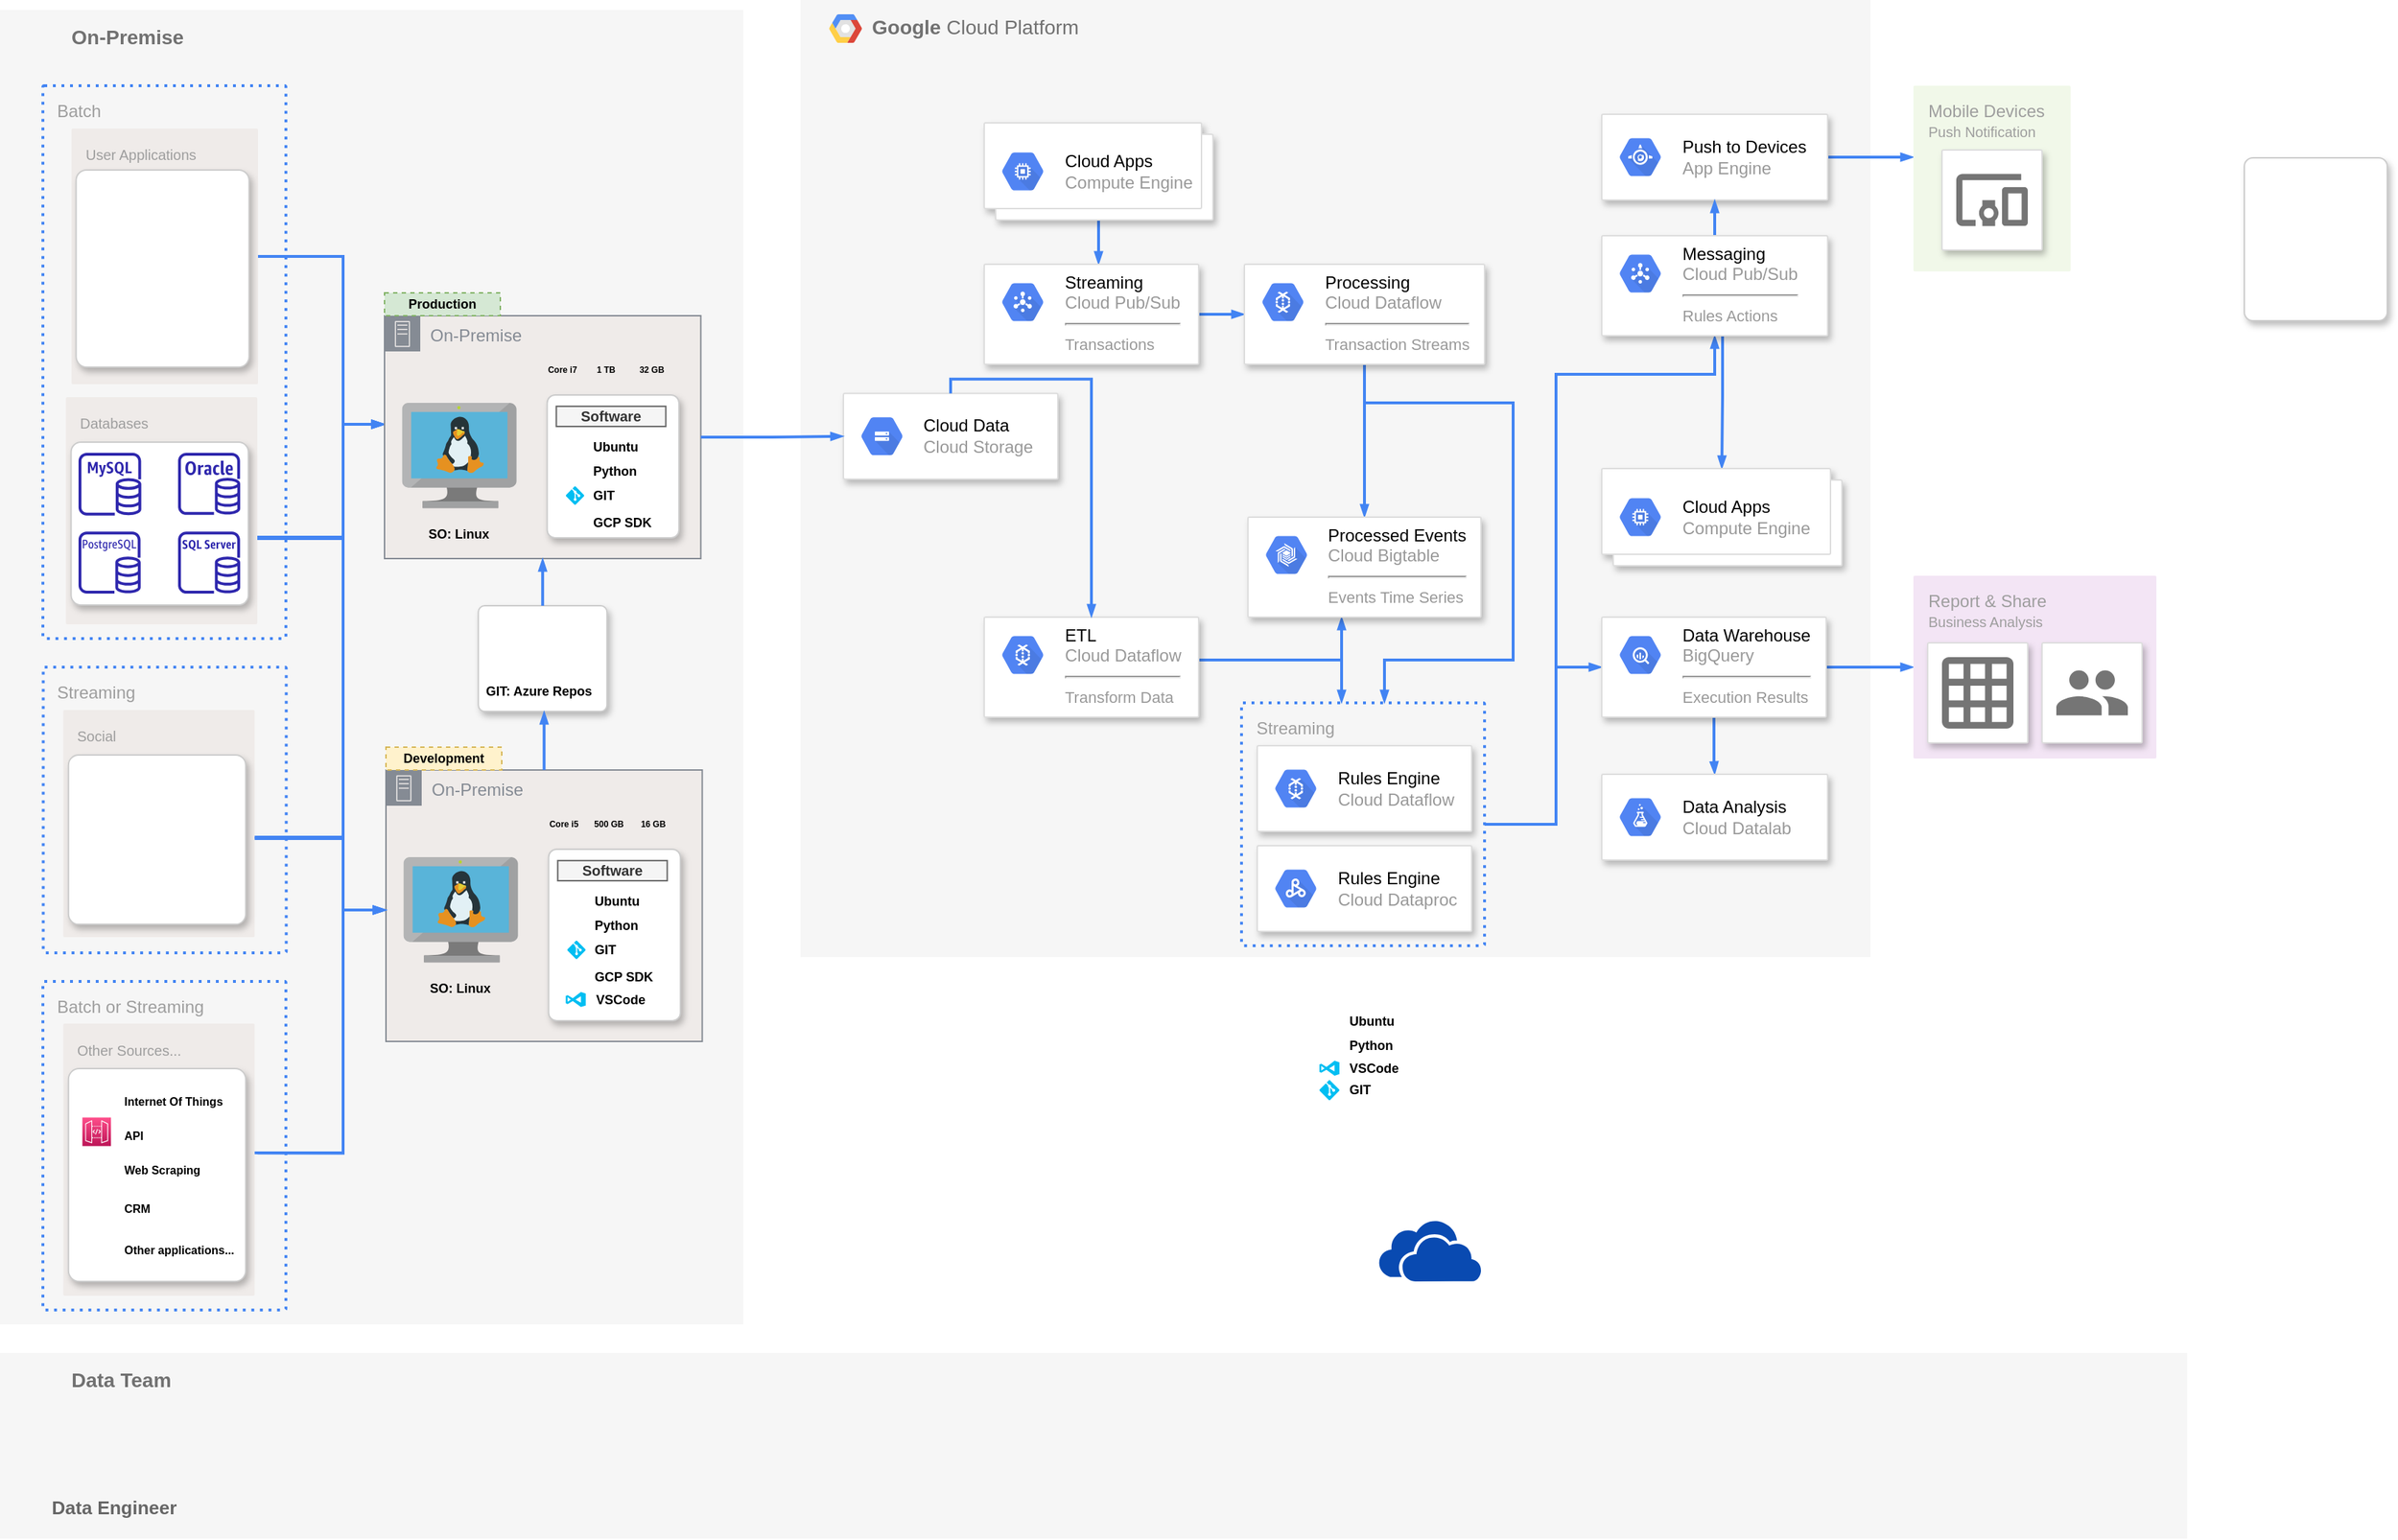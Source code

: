 <mxfile version="21.1.5" type="github">
  <diagram id="d1ab7348-05c3-a1e3-ca4d-12c340fd6b49" name="Page-1">
    <mxGraphModel dx="3532" dy="1674" grid="1" gridSize="10" guides="1" tooltips="1" connect="1" arrows="1" fold="1" page="1" pageScale="1" pageWidth="1169" pageHeight="827" background="none" math="0" shadow="0">
      <root>
        <mxCell id="0" />
        <mxCell id="1" parent="0" />
        <mxCell id="2" value="&lt;b&gt;Google &lt;/b&gt;Cloud Platform" style="fillColor=#F6F6F6;strokeColor=none;shadow=0;gradientColor=none;fontSize=14;align=left;spacing=10;fontColor=#717171;9E9E9E;verticalAlign=top;spacingTop=-4;fontStyle=0;spacingLeft=40;html=1;" parent="1" vertex="1">
          <mxGeometry x="120" y="-27" width="748.5" height="670" as="geometry" />
        </mxCell>
        <mxCell id="3" value="" style="shape=mxgraph.gcp2.google_cloud_platform;fillColor=#F6F6F6;strokeColor=none;shadow=0;gradientColor=none;" parent="2" vertex="1">
          <mxGeometry width="23" height="20" relative="1" as="geometry">
            <mxPoint x="20" y="10" as="offset" />
          </mxGeometry>
        </mxCell>
        <mxCell id="367" value="" style="strokeColor=#dddddd;fillColor=#ffffff;shadow=1;strokeWidth=1;rounded=1;absoluteArcSize=1;arcSize=2;fontSize=12;fontColor=#9E9E9E;align=center;html=1;" parent="2" vertex="1">
          <mxGeometry x="30" y="275.38" width="150" height="60" as="geometry" />
        </mxCell>
        <mxCell id="368" value="&lt;font color=&quot;#000000&quot;&gt;Cloud Data&lt;/font&gt;&lt;br&gt;Cloud Storage" style="dashed=0;connectable=0;html=1;fillColor=#5184F3;strokeColor=none;shape=mxgraph.gcp2.hexIcon;prIcon=cloud_storage;part=1;labelPosition=right;verticalLabelPosition=middle;align=left;verticalAlign=middle;spacingLeft=5;fontColor=#999999;fontSize=12;" parent="367" vertex="1">
          <mxGeometry y="0.5" width="44" height="39" relative="1" as="geometry">
            <mxPoint x="5" y="-19.5" as="offset" />
          </mxGeometry>
        </mxCell>
        <mxCell id="406" style="edgeStyle=orthogonalEdgeStyle;rounded=0;html=1;dashed=0;labelBackgroundColor=none;startArrow=none;startFill=0;startSize=4;endArrow=blockThin;endFill=1;endSize=4;strokeColor=#4284F3;strokeWidth=2;fontSize=12;" parent="1" source="371" target="384" edge="1">
          <mxGeometry relative="1" as="geometry">
            <Array as="points">
              <mxPoint x="648.5" y="550" />
              <mxPoint x="648.5" y="440" />
            </Array>
          </mxGeometry>
        </mxCell>
        <mxCell id="407" style="edgeStyle=orthogonalEdgeStyle;rounded=0;html=1;dashed=0;labelBackgroundColor=none;startArrow=none;startFill=0;startSize=4;endArrow=blockThin;endFill=1;endSize=4;strokeColor=#4284F3;strokeWidth=2;fontSize=12;" parent="1" source="371" target="380" edge="1">
          <mxGeometry relative="1" as="geometry">
            <Array as="points">
              <mxPoint x="648.5" y="550" />
              <mxPoint x="648.5" y="235" />
            </Array>
          </mxGeometry>
        </mxCell>
        <mxCell id="371" value="Streaming" style="rounded=1;absoluteArcSize=1;arcSize=2;html=1;strokeColor=#4284F3;gradientColor=none;shadow=0;dashed=1;fontSize=12;fontColor=#9E9E9E;align=left;verticalAlign=top;spacing=10;spacingTop=-4;fillColor=none;dashPattern=1 2;strokeWidth=2;" parent="1" vertex="1">
          <mxGeometry x="428.5" y="465" width="170" height="170" as="geometry" />
        </mxCell>
        <mxCell id="398" style="edgeStyle=orthogonalEdgeStyle;rounded=0;html=1;dashed=0;labelBackgroundColor=none;startArrow=none;startFill=0;startSize=4;endArrow=blockThin;endFill=1;endSize=4;strokeColor=#4284F3;strokeWidth=2;fontSize=12;" parent="1" source="359" target="361" edge="1">
          <mxGeometry relative="1" as="geometry">
            <Array as="points">
              <mxPoint x="328.5" y="153" />
              <mxPoint x="328.5" y="153" />
            </Array>
          </mxGeometry>
        </mxCell>
        <mxCell id="359" value="" style="shape=mxgraph.gcp2.doubleRect;strokeColor=#dddddd;fillColor=#ffffff;shadow=1;strokeWidth=1;fontSize=12;fontColor=#9E9E9E;align=center;html=1;" parent="1" vertex="1">
          <mxGeometry x="248.5" y="59" width="160" height="68" as="geometry" />
        </mxCell>
        <mxCell id="360" value="&lt;font color=&quot;#000000&quot;&gt;Cloud Apps&lt;/font&gt;&lt;br&gt;Compute Engine" style="dashed=0;connectable=0;html=1;fillColor=#5184F3;strokeColor=none;shape=mxgraph.gcp2.hexIcon;prIcon=compute_engine;part=1;labelPosition=right;verticalLabelPosition=middle;align=left;verticalAlign=middle;spacingLeft=5;fontColor=#999999;fontSize=12;" parent="359" vertex="1">
          <mxGeometry y="0.5" width="44" height="39" relative="1" as="geometry">
            <mxPoint x="5" y="-19.5" as="offset" />
          </mxGeometry>
        </mxCell>
        <mxCell id="399" style="edgeStyle=orthogonalEdgeStyle;rounded=0;html=1;dashed=0;labelBackgroundColor=none;startArrow=none;startFill=0;startSize=4;endArrow=blockThin;endFill=1;endSize=4;strokeColor=#4284F3;strokeWidth=2;fontSize=12;" parent="1" source="361" target="363" edge="1">
          <mxGeometry relative="1" as="geometry" />
        </mxCell>
        <mxCell id="361" value="" style="strokeColor=#dddddd;fillColor=#ffffff;shadow=1;strokeWidth=1;rounded=1;absoluteArcSize=1;arcSize=2;fontSize=12;fontColor=#9E9E9E;align=center;html=1;" parent="1" vertex="1">
          <mxGeometry x="248.5" y="158" width="150" height="70" as="geometry" />
        </mxCell>
        <mxCell id="362" value="&lt;font color=&quot;#000000&quot;&gt;Streaming&lt;/font&gt;&lt;br&gt;Cloud Pub/Sub&lt;hr&gt;&lt;font style=&quot;font-size: 11px&quot;&gt;Transactions&lt;/font&gt;" style="dashed=0;connectable=0;html=1;fillColor=#5184F3;strokeColor=none;shape=mxgraph.gcp2.hexIcon;prIcon=cloud_pubsub;part=1;labelPosition=right;verticalLabelPosition=middle;align=left;verticalAlign=top;spacingLeft=5;fontColor=#999999;fontSize=12;spacingTop=-8;" parent="361" vertex="1">
          <mxGeometry width="44" height="39" relative="1" as="geometry">
            <mxPoint x="5" y="7" as="offset" />
          </mxGeometry>
        </mxCell>
        <mxCell id="400" style="edgeStyle=orthogonalEdgeStyle;rounded=0;html=1;exitX=0.5;exitY=1;dashed=0;labelBackgroundColor=none;startArrow=none;startFill=0;startSize=4;endArrow=blockThin;endFill=1;endSize=4;strokeColor=#4284F3;strokeWidth=2;fontSize=12;entryX=0.5;entryY=0;entryDx=0;entryDy=0;" parent="1" source="363" target="369" edge="1">
          <mxGeometry relative="1" as="geometry">
            <mxPoint x="514.5" y="273" as="targetPoint" />
          </mxGeometry>
        </mxCell>
        <mxCell id="405" style="edgeStyle=orthogonalEdgeStyle;rounded=0;html=1;dashed=0;labelBackgroundColor=none;startArrow=none;startFill=0;startSize=4;endArrow=blockThin;endFill=1;endSize=4;strokeColor=#4284F3;strokeWidth=2;fontSize=12;" parent="1" source="363" target="371" edge="1">
          <mxGeometry relative="1" as="geometry">
            <Array as="points">
              <mxPoint x="618.5" y="255" />
              <mxPoint x="618.5" y="435" />
              <mxPoint x="528.5" y="435" />
            </Array>
          </mxGeometry>
        </mxCell>
        <mxCell id="363" value="" style="strokeColor=#dddddd;fillColor=#ffffff;shadow=1;strokeWidth=1;rounded=1;absoluteArcSize=1;arcSize=2;fontSize=12;fontColor=#9E9E9E;align=center;html=1;" parent="1" vertex="1">
          <mxGeometry x="430.5" y="158" width="168" height="70" as="geometry" />
        </mxCell>
        <mxCell id="364" value="&lt;font color=&quot;#000000&quot;&gt;Processing&lt;/font&gt;&lt;br&gt;Cloud Dataflow&lt;hr&gt;&lt;font style=&quot;font-size: 11px&quot;&gt;Transaction Streams&lt;/font&gt;" style="dashed=0;connectable=0;html=1;fillColor=#5184F3;strokeColor=none;shape=mxgraph.gcp2.hexIcon;prIcon=cloud_dataflow;part=1;labelPosition=right;verticalLabelPosition=middle;align=left;verticalAlign=top;spacingLeft=5;fontColor=#999999;fontSize=12;spacingTop=-8;" parent="363" vertex="1">
          <mxGeometry width="44" height="39" relative="1" as="geometry">
            <mxPoint x="5" y="7" as="offset" />
          </mxGeometry>
        </mxCell>
        <mxCell id="403" style="edgeStyle=orthogonalEdgeStyle;rounded=0;html=1;dashed=0;labelBackgroundColor=none;startArrow=none;startFill=0;startSize=4;endArrow=blockThin;endFill=1;endSize=4;strokeColor=#4284F3;strokeWidth=2;fontSize=12;" parent="1" source="365" target="371" edge="1">
          <mxGeometry relative="1" as="geometry">
            <Array as="points">
              <mxPoint x="498.5" y="435" />
            </Array>
          </mxGeometry>
        </mxCell>
        <mxCell id="404" style="edgeStyle=orthogonalEdgeStyle;rounded=0;html=1;dashed=0;labelBackgroundColor=none;startArrow=none;startFill=0;startSize=4;endArrow=blockThin;endFill=1;endSize=4;strokeColor=#4284F3;strokeWidth=2;fontSize=12;" parent="1" source="365" target="369" edge="1">
          <mxGeometry relative="1" as="geometry">
            <Array as="points">
              <mxPoint x="498.5" y="435" />
            </Array>
          </mxGeometry>
        </mxCell>
        <mxCell id="365" value="" style="strokeColor=#dddddd;fillColor=#ffffff;shadow=1;strokeWidth=1;rounded=1;absoluteArcSize=1;arcSize=2;fontSize=12;fontColor=#9E9E9E;align=center;html=1;" parent="1" vertex="1">
          <mxGeometry x="248.5" y="405" width="150" height="70" as="geometry" />
        </mxCell>
        <mxCell id="366" value="&lt;font color=&quot;#000000&quot;&gt;ETL&lt;/font&gt;&lt;br&gt;Cloud Dataflow&lt;hr&gt;&lt;font style=&quot;font-size: 11px&quot;&gt;Transform Data&lt;/font&gt;" style="dashed=0;connectable=0;html=1;fillColor=#5184F3;strokeColor=none;shape=mxgraph.gcp2.hexIcon;prIcon=cloud_dataflow;part=1;labelPosition=right;verticalLabelPosition=middle;align=left;verticalAlign=top;spacingLeft=5;fontColor=#999999;fontSize=12;spacingTop=-8;" parent="365" vertex="1">
          <mxGeometry width="44" height="39" relative="1" as="geometry">
            <mxPoint x="5" y="7" as="offset" />
          </mxGeometry>
        </mxCell>
        <mxCell id="402" style="edgeStyle=orthogonalEdgeStyle;rounded=0;html=1;exitX=0.5;exitY=0;dashed=0;labelBackgroundColor=none;startArrow=none;startFill=0;startSize=4;endArrow=blockThin;endFill=1;endSize=4;strokeColor=#4284F3;strokeWidth=2;fontSize=12;" parent="1" source="367" target="365" edge="1">
          <mxGeometry relative="1" as="geometry" />
        </mxCell>
        <mxCell id="369" value="" style="strokeColor=#dddddd;fillColor=#ffffff;shadow=1;strokeWidth=1;rounded=1;absoluteArcSize=1;arcSize=2;fontSize=12;fontColor=#9E9E9E;align=center;html=1;" parent="1" vertex="1">
          <mxGeometry x="433" y="335" width="163" height="70" as="geometry" />
        </mxCell>
        <mxCell id="370" value="&lt;font color=&quot;#000000&quot;&gt;Processed Events&lt;/font&gt;&lt;br&gt;Cloud Bigtable&lt;hr&gt;&lt;font style=&quot;font-size: 11px&quot;&gt;Events Time Series&lt;/font&gt;" style="dashed=0;connectable=0;html=1;fillColor=#5184F3;strokeColor=none;shape=mxgraph.gcp2.hexIcon;prIcon=cloud_bigtable;part=1;labelPosition=right;verticalLabelPosition=middle;align=left;verticalAlign=top;spacingLeft=5;fontColor=#999999;fontSize=12;spacingTop=-8;" parent="369" vertex="1">
          <mxGeometry width="44" height="39" relative="1" as="geometry">
            <mxPoint x="5" y="7" as="offset" />
          </mxGeometry>
        </mxCell>
        <mxCell id="372" value="" style="strokeColor=#dddddd;fillColor=#ffffff;shadow=1;strokeWidth=1;rounded=1;absoluteArcSize=1;arcSize=2;fontSize=12;fontColor=#9E9E9E;align=center;html=1;" parent="1" vertex="1">
          <mxGeometry x="439.5" y="495" width="150" height="60" as="geometry" />
        </mxCell>
        <mxCell id="373" value="&lt;font color=&quot;#000000&quot;&gt;Rules Engine&lt;/font&gt;&lt;br&gt;Cloud Dataflow" style="dashed=0;connectable=0;html=1;fillColor=#5184F3;strokeColor=none;shape=mxgraph.gcp2.hexIcon;prIcon=cloud_dataflow;part=1;labelPosition=right;verticalLabelPosition=middle;align=left;verticalAlign=middle;spacingLeft=5;fontColor=#999999;fontSize=12;" parent="372" vertex="1">
          <mxGeometry y="0.5" width="44" height="39" relative="1" as="geometry">
            <mxPoint x="5" y="-19.5" as="offset" />
          </mxGeometry>
        </mxCell>
        <mxCell id="374" value="" style="strokeColor=#dddddd;fillColor=#ffffff;shadow=1;strokeWidth=1;rounded=1;absoluteArcSize=1;arcSize=2;fontSize=12;fontColor=#9E9E9E;align=center;html=1;" parent="1" vertex="1">
          <mxGeometry x="439.5" y="565" width="150" height="60" as="geometry" />
        </mxCell>
        <mxCell id="375" value="&lt;font color=&quot;#000000&quot;&gt;Rules Engine&lt;/font&gt;&lt;br&gt;Cloud Dataproc" style="dashed=0;connectable=0;html=1;fillColor=#5184F3;strokeColor=none;shape=mxgraph.gcp2.hexIcon;prIcon=cloud_dataproc;part=1;labelPosition=right;verticalLabelPosition=middle;align=left;verticalAlign=middle;spacingLeft=5;fontColor=#999999;fontSize=12;" parent="374" vertex="1">
          <mxGeometry y="0.5" width="44" height="39" relative="1" as="geometry">
            <mxPoint x="5" y="-19.5" as="offset" />
          </mxGeometry>
        </mxCell>
        <mxCell id="408" style="edgeStyle=orthogonalEdgeStyle;rounded=0;html=1;dashed=0;labelBackgroundColor=none;startArrow=none;startFill=0;startSize=4;endArrow=blockThin;endFill=1;endSize=4;strokeColor=#4284F3;strokeWidth=2;fontSize=12;" parent="1" source="376" target="388" edge="1">
          <mxGeometry relative="1" as="geometry">
            <Array as="points">
              <mxPoint x="888.5" y="83" />
              <mxPoint x="888.5" y="83" />
            </Array>
          </mxGeometry>
        </mxCell>
        <mxCell id="376" value="" style="strokeColor=#dddddd;fillColor=#ffffff;shadow=1;strokeWidth=1;rounded=1;absoluteArcSize=1;arcSize=2;fontSize=12;fontColor=#9E9E9E;align=center;html=1;" parent="1" vertex="1">
          <mxGeometry x="680.5" y="53" width="158" height="60" as="geometry" />
        </mxCell>
        <mxCell id="377" value="&lt;font color=&quot;#000000&quot;&gt;Push to Devices&lt;/font&gt;&lt;br&gt;App Engine" style="dashed=0;connectable=0;html=1;fillColor=#5184F3;strokeColor=none;shape=mxgraph.gcp2.hexIcon;prIcon=app_engine;part=1;labelPosition=right;verticalLabelPosition=middle;align=left;verticalAlign=middle;spacingLeft=5;fontColor=#999999;fontSize=12;" parent="376" vertex="1">
          <mxGeometry y="0.5" width="44" height="39" relative="1" as="geometry">
            <mxPoint x="5" y="-19.5" as="offset" />
          </mxGeometry>
        </mxCell>
        <mxCell id="409" style="edgeStyle=orthogonalEdgeStyle;rounded=0;html=1;dashed=0;labelBackgroundColor=none;startArrow=none;startFill=0;startSize=4;endArrow=blockThin;endFill=1;endSize=4;strokeColor=#4284F3;strokeWidth=2;fontSize=12;" parent="1" source="380" target="376" edge="1">
          <mxGeometry relative="1" as="geometry" />
        </mxCell>
        <mxCell id="410" style="edgeStyle=orthogonalEdgeStyle;rounded=0;html=1;dashed=0;labelBackgroundColor=none;startArrow=none;startFill=0;startSize=4;endArrow=blockThin;endFill=1;endSize=4;strokeColor=#4284F3;strokeWidth=2;fontSize=12;entryX=0.5;entryY=0;entryDx=0;entryDy=0;" parent="1" source="380" target="382" edge="1">
          <mxGeometry relative="1" as="geometry">
            <Array as="points">
              <mxPoint x="765" y="250" />
              <mxPoint x="765" y="250" />
            </Array>
            <mxPoint x="759.486" y="239" as="targetPoint" />
          </mxGeometry>
        </mxCell>
        <mxCell id="380" value="" style="strokeColor=#dddddd;fillColor=#ffffff;shadow=1;strokeWidth=1;rounded=1;absoluteArcSize=1;arcSize=2;fontSize=12;fontColor=#9E9E9E;align=center;html=1;" parent="1" vertex="1">
          <mxGeometry x="680.5" y="138" width="158" height="70" as="geometry" />
        </mxCell>
        <mxCell id="381" value="&lt;font color=&quot;#000000&quot;&gt;Messaging&lt;/font&gt;&lt;br&gt;Cloud Pub/Sub&lt;hr&gt;&lt;font style=&quot;font-size: 11px&quot;&gt;Rules Actions&lt;/font&gt;" style="dashed=0;connectable=0;html=1;fillColor=#5184F3;strokeColor=none;shape=mxgraph.gcp2.hexIcon;prIcon=cloud_pubsub;part=1;labelPosition=right;verticalLabelPosition=middle;align=left;verticalAlign=top;spacingLeft=5;fontColor=#999999;fontSize=12;spacingTop=-8;" parent="380" vertex="1">
          <mxGeometry width="44" height="39" relative="1" as="geometry">
            <mxPoint x="5" y="7" as="offset" />
          </mxGeometry>
        </mxCell>
        <mxCell id="382" value="" style="shape=mxgraph.gcp2.doubleRect;strokeColor=#dddddd;fillColor=#ffffff;shadow=1;strokeWidth=1;fontSize=12;fontColor=#9E9E9E;align=center;html=1;" parent="1" vertex="1">
          <mxGeometry x="680.5" y="301" width="168" height="68" as="geometry" />
        </mxCell>
        <mxCell id="383" value="&lt;font color=&quot;#000000&quot;&gt;Cloud Apps&lt;/font&gt;&lt;br&gt;Compute Engine" style="dashed=0;connectable=0;html=1;fillColor=#5184F3;strokeColor=none;shape=mxgraph.gcp2.hexIcon;prIcon=compute_engine;part=1;labelPosition=right;verticalLabelPosition=middle;align=left;verticalAlign=middle;spacingLeft=5;fontColor=#999999;fontSize=12;" parent="382" vertex="1">
          <mxGeometry y="0.5" width="44" height="39" relative="1" as="geometry">
            <mxPoint x="5" y="-19.5" as="offset" />
          </mxGeometry>
        </mxCell>
        <mxCell id="411" style="edgeStyle=orthogonalEdgeStyle;rounded=0;html=1;dashed=0;labelBackgroundColor=none;startArrow=none;startFill=0;startSize=4;endArrow=blockThin;endFill=1;endSize=4;strokeColor=#4284F3;strokeWidth=2;fontSize=12;" parent="1" source="384" target="391" edge="1">
          <mxGeometry relative="1" as="geometry" />
        </mxCell>
        <mxCell id="412" style="edgeStyle=orthogonalEdgeStyle;rounded=0;html=1;dashed=0;labelBackgroundColor=none;startArrow=none;startFill=0;startSize=4;endArrow=blockThin;endFill=1;endSize=4;strokeColor=#4284F3;strokeWidth=2;fontSize=12;" parent="1" source="384" target="386" edge="1">
          <mxGeometry relative="1" as="geometry">
            <Array as="points">
              <mxPoint x="759.5" y="505" />
              <mxPoint x="759.5" y="505" />
            </Array>
          </mxGeometry>
        </mxCell>
        <mxCell id="384" value="" style="strokeColor=#dddddd;fillColor=#ffffff;shadow=1;strokeWidth=1;rounded=1;absoluteArcSize=1;arcSize=2;fontSize=12;fontColor=#9E9E9E;align=center;html=1;" parent="1" vertex="1">
          <mxGeometry x="680.5" y="405" width="157" height="70" as="geometry" />
        </mxCell>
        <mxCell id="385" value="&lt;font color=&quot;#000000&quot;&gt;Data Warehouse&lt;/font&gt;&lt;br&gt;BigQuery&lt;hr&gt;&lt;font style=&quot;font-size: 11px&quot;&gt;Execution Results&lt;/font&gt;" style="dashed=0;connectable=0;html=1;fillColor=#5184F3;strokeColor=none;shape=mxgraph.gcp2.hexIcon;prIcon=bigquery;part=1;labelPosition=right;verticalLabelPosition=middle;align=left;verticalAlign=top;spacingLeft=5;fontColor=#999999;fontSize=12;spacingTop=-8;" parent="384" vertex="1">
          <mxGeometry width="44" height="39" relative="1" as="geometry">
            <mxPoint x="5" y="7" as="offset" />
          </mxGeometry>
        </mxCell>
        <mxCell id="386" value="" style="strokeColor=#dddddd;fillColor=#ffffff;shadow=1;strokeWidth=1;rounded=1;absoluteArcSize=1;arcSize=2;fontSize=12;fontColor=#9E9E9E;align=center;html=1;" parent="1" vertex="1">
          <mxGeometry x="680.5" y="515" width="158" height="60" as="geometry" />
        </mxCell>
        <mxCell id="387" value="&lt;font color=&quot;#000000&quot;&gt;Data Analysis&lt;/font&gt;&lt;br&gt;Cloud Datalab" style="dashed=0;connectable=0;html=1;fillColor=#5184F3;strokeColor=none;shape=mxgraph.gcp2.hexIcon;prIcon=cloud_datalab;part=1;labelPosition=right;verticalLabelPosition=middle;align=left;verticalAlign=middle;spacingLeft=5;fontColor=#999999;fontSize=12;" parent="386" vertex="1">
          <mxGeometry y="0.5" width="44" height="39" relative="1" as="geometry">
            <mxPoint x="5" y="-19.5" as="offset" />
          </mxGeometry>
        </mxCell>
        <mxCell id="388" value="Mobile Devices&lt;br&gt;&lt;font style=&quot;font-size: 10px&quot;&gt;Push Notification&lt;/font&gt;&lt;br&gt;" style="rounded=1;absoluteArcSize=1;arcSize=2;html=1;strokeColor=none;gradientColor=none;shadow=0;dashed=0;fontSize=12;fontColor=#9E9E9E;align=left;verticalAlign=top;spacing=10;spacingTop=-4;fillColor=#F1F8E9;" parent="1" vertex="1">
          <mxGeometry x="898.5" y="33" width="110" height="130" as="geometry" />
        </mxCell>
        <mxCell id="389" value="" style="strokeColor=#dddddd;fillColor=#ffffff;shadow=1;strokeWidth=1;rounded=1;absoluteArcSize=1;arcSize=2;labelPosition=center;verticalLabelPosition=middle;align=center;verticalAlign=bottom;spacingLeft=0;fontColor=#999999;fontSize=12;whiteSpace=wrap;spacingBottom=2;html=1;" parent="1" vertex="1">
          <mxGeometry x="918.5" y="78" width="70" height="70" as="geometry" />
        </mxCell>
        <mxCell id="390" value="" style="dashed=0;connectable=0;html=1;fillColor=#757575;strokeColor=none;shape=mxgraph.gcp2.mobile_devices;part=1;" parent="389" vertex="1">
          <mxGeometry x="0.5" width="50" height="36.5" relative="1" as="geometry">
            <mxPoint x="-25" y="16.75" as="offset" />
          </mxGeometry>
        </mxCell>
        <mxCell id="391" value="Report &amp;amp; Share&lt;br&gt;&lt;font style=&quot;font-size: 10px&quot;&gt;Business Analysis&lt;/font&gt;&lt;br&gt;" style="rounded=1;absoluteArcSize=1;arcSize=2;html=1;strokeColor=none;gradientColor=none;shadow=0;dashed=0;fontSize=12;fontColor=#9E9E9E;align=left;verticalAlign=top;spacing=10;spacingTop=-4;fillColor=#F3E5F5;" parent="1" vertex="1">
          <mxGeometry x="898.5" y="376" width="170" height="128" as="geometry" />
        </mxCell>
        <mxCell id="392" value="" style="strokeColor=#dddddd;fillColor=#ffffff;shadow=1;strokeWidth=1;rounded=1;absoluteArcSize=1;arcSize=2;labelPosition=center;verticalLabelPosition=middle;align=center;verticalAlign=bottom;spacingLeft=0;fontColor=#999999;fontSize=12;whiteSpace=wrap;spacingBottom=2;html=1;" parent="1" vertex="1">
          <mxGeometry x="908.5" y="423" width="70" height="70" as="geometry" />
        </mxCell>
        <mxCell id="393" value="" style="dashed=0;connectable=0;html=1;fillColor=#757575;strokeColor=none;shape=mxgraph.gcp2.report;part=1;" parent="392" vertex="1">
          <mxGeometry x="0.5" width="50" height="50" relative="1" as="geometry">
            <mxPoint x="-25" y="10" as="offset" />
          </mxGeometry>
        </mxCell>
        <mxCell id="394" value="" style="strokeColor=#dddddd;fillColor=#ffffff;shadow=1;strokeWidth=1;rounded=1;absoluteArcSize=1;arcSize=2;labelPosition=center;verticalLabelPosition=middle;align=center;verticalAlign=bottom;spacingLeft=0;fontColor=#999999;fontSize=12;whiteSpace=wrap;spacingBottom=2;html=1;" parent="1" vertex="1">
          <mxGeometry x="988.5" y="423" width="70" height="70" as="geometry" />
        </mxCell>
        <mxCell id="395" value="" style="dashed=0;connectable=0;html=1;fillColor=#757575;strokeColor=none;shape=mxgraph.gcp2.users;part=1;" parent="394" vertex="1">
          <mxGeometry x="0.5" width="50" height="31.5" relative="1" as="geometry">
            <mxPoint x="-25" y="19.25" as="offset" />
          </mxGeometry>
        </mxCell>
        <mxCell id="i_Fcsn6_QUgu9OQFPRpI-437" value="" style="dashed=0;outlineConnect=0;html=1;align=center;labelPosition=center;verticalLabelPosition=bottom;verticalAlign=top;shape=mxgraph.weblogos.onedrive;fillColor=#094AB1;strokeColor=none" vertex="1" parent="1">
          <mxGeometry x="524.8" y="826.8" width="71.2" height="43.2" as="geometry" />
        </mxCell>
        <mxCell id="i_Fcsn6_QUgu9OQFPRpI-456" value="" style="whiteSpace=wrap;html=1;rounded=1;arcSize=6;shadow=1;glass=0;strokeColor=#CCCCCC;" vertex="1" parent="1">
          <mxGeometry x="1130" y="83.5" width="100" height="114" as="geometry" />
        </mxCell>
        <mxCell id="i_Fcsn6_QUgu9OQFPRpI-488" value="" style="group" vertex="1" connectable="0" parent="1">
          <mxGeometry x="481.88" y="680.12" width="78.12" height="63" as="geometry" />
        </mxCell>
        <mxCell id="i_Fcsn6_QUgu9OQFPRpI-484" value="" style="group" vertex="1" connectable="0" parent="i_Fcsn6_QUgu9OQFPRpI-488">
          <mxGeometry x="1.12" y="48.88" width="77" height="14.12" as="geometry" />
        </mxCell>
        <mxCell id="i_Fcsn6_QUgu9OQFPRpI-468" value="" style="verticalLabelPosition=bottom;html=1;verticalAlign=top;align=center;strokeColor=none;fillColor=#00BEF2;shape=mxgraph.azure.git_repository;aspect=fixed;" vertex="1" parent="i_Fcsn6_QUgu9OQFPRpI-484">
          <mxGeometry y="0.12" width="14" height="14" as="geometry" />
        </mxCell>
        <mxCell id="i_Fcsn6_QUgu9OQFPRpI-469" value="&lt;div style=&quot;font-size: 9px;&quot;&gt;GIT&lt;/div&gt;" style="text;strokeColor=none;align=left;fillColor=none;html=1;verticalAlign=middle;whiteSpace=wrap;rounded=0;fontStyle=1;fontSize=9;" vertex="1" parent="i_Fcsn6_QUgu9OQFPRpI-484">
          <mxGeometry x="19" width="58" height="14.12" as="geometry" />
        </mxCell>
        <mxCell id="i_Fcsn6_QUgu9OQFPRpI-485" value="" style="group" vertex="1" connectable="0" parent="i_Fcsn6_QUgu9OQFPRpI-488">
          <mxGeometry x="1.12" y="33.57" width="77" height="14.12" as="geometry" />
        </mxCell>
        <mxCell id="i_Fcsn6_QUgu9OQFPRpI-463" value="" style="verticalLabelPosition=bottom;html=1;verticalAlign=top;align=center;strokeColor=none;fillColor=#00BEF2;shape=mxgraph.azure.visual_studio_online;aspect=fixed;" vertex="1" parent="i_Fcsn6_QUgu9OQFPRpI-485">
          <mxGeometry y="1.82" width="14" height="10.49" as="geometry" />
        </mxCell>
        <mxCell id="i_Fcsn6_QUgu9OQFPRpI-464" value="&lt;div style=&quot;font-size: 9px;&quot;&gt;VSCode&lt;/div&gt;" style="text;strokeColor=none;align=left;fillColor=none;html=1;verticalAlign=middle;whiteSpace=wrap;rounded=0;fontStyle=1;fontSize=9;" vertex="1" parent="i_Fcsn6_QUgu9OQFPRpI-485">
          <mxGeometry x="19" width="58" height="14.12" as="geometry" />
        </mxCell>
        <mxCell id="i_Fcsn6_QUgu9OQFPRpI-486" value="" style="group" vertex="1" connectable="0" parent="i_Fcsn6_QUgu9OQFPRpI-488">
          <mxGeometry x="1.12" y="17.82" width="77" height="15.33" as="geometry" />
        </mxCell>
        <mxCell id="i_Fcsn6_QUgu9OQFPRpI-471" value="" style="shape=image;imageAspect=0;aspect=fixed;verticalLabelPosition=bottom;verticalAlign=top;image=https://upload.wikimedia.org/wikipedia/commons/thumb/c/c3/Python-logo-notext.svg/1869px-Python-logo-notext.svg.png;" vertex="1" parent="i_Fcsn6_QUgu9OQFPRpI-486">
          <mxGeometry width="14" height="15.33" as="geometry" />
        </mxCell>
        <mxCell id="i_Fcsn6_QUgu9OQFPRpI-473" value="&lt;div style=&quot;font-size: 9px;&quot;&gt;Python&lt;/div&gt;" style="text;strokeColor=none;align=left;fillColor=none;html=1;verticalAlign=middle;whiteSpace=wrap;rounded=0;fontStyle=1;fontSize=9;" vertex="1" parent="i_Fcsn6_QUgu9OQFPRpI-486">
          <mxGeometry x="19" y="1.137e-13" width="58" height="14.12" as="geometry" />
        </mxCell>
        <mxCell id="i_Fcsn6_QUgu9OQFPRpI-487" value="" style="group" vertex="1" connectable="0" parent="i_Fcsn6_QUgu9OQFPRpI-488">
          <mxGeometry width="78.12" height="15" as="geometry" />
        </mxCell>
        <mxCell id="i_Fcsn6_QUgu9OQFPRpI-475" value="" style="shape=image;html=1;verticalAlign=top;verticalLabelPosition=bottom;labelBackgroundColor=#ffffff;imageAspect=0;aspect=fixed;image=https://cdn1.iconfinder.com/data/icons/operating-system-flat-1/30/ubuntu-128.png" vertex="1" parent="i_Fcsn6_QUgu9OQFPRpI-487">
          <mxGeometry width="15" height="15" as="geometry" />
        </mxCell>
        <mxCell id="i_Fcsn6_QUgu9OQFPRpI-476" value="&lt;div style=&quot;font-size: 9px;&quot;&gt;Ubuntu&lt;/div&gt;" style="text;strokeColor=none;align=left;fillColor=none;html=1;verticalAlign=middle;whiteSpace=wrap;rounded=0;fontStyle=1;fontSize=9;" vertex="1" parent="i_Fcsn6_QUgu9OQFPRpI-487">
          <mxGeometry x="20.12" y="0.88" width="58" height="14.12" as="geometry" />
        </mxCell>
        <mxCell id="i_Fcsn6_QUgu9OQFPRpI-491" value="&lt;b&gt;On-Premise&lt;/b&gt;" style="fillColor=#F6F6F6;strokeColor=none;shadow=0;gradientColor=none;fontSize=14;align=left;spacing=10;fontColor=#717171;9E9E9E;verticalAlign=top;spacingTop=-4;fontStyle=0;spacingLeft=40;html=1;" vertex="1" parent="1">
          <mxGeometry x="-440" y="-20" width="520" height="920" as="geometry" />
        </mxCell>
        <mxCell id="341" value="Batch" style="rounded=1;absoluteArcSize=1;arcSize=2;html=1;strokeColor=#4284F3;gradientColor=none;shadow=0;dashed=1;fontSize=12;fontColor=#9E9E9E;align=left;verticalAlign=top;spacing=10;spacingTop=-4;fillColor=none;dashPattern=1 2;strokeWidth=2;" parent="1" vertex="1">
          <mxGeometry x="-410" y="33" width="170" height="387" as="geometry" />
        </mxCell>
        <mxCell id="i_Fcsn6_QUgu9OQFPRpI-489" value="" style="group" vertex="1" connectable="0" parent="1">
          <mxGeometry x="-390" y="63" width="130.5" height="179" as="geometry" />
        </mxCell>
        <mxCell id="340" value="&lt;font style=&quot;font-size: 10px&quot;&gt;User Applications&lt;/font&gt;" style="rounded=1;absoluteArcSize=1;arcSize=2;html=1;strokeColor=none;gradientColor=none;shadow=0;dashed=0;fontSize=12;fontColor=#9E9E9E;align=left;verticalAlign=top;spacing=10;spacingTop=-4;fillColor=#EFEBE9;" parent="i_Fcsn6_QUgu9OQFPRpI-489" vertex="1">
          <mxGeometry width="130.5" height="179" as="geometry" />
        </mxCell>
        <mxCell id="i_Fcsn6_QUgu9OQFPRpI-455" value="" style="group;aspect=fixed;" vertex="1" connectable="0" parent="i_Fcsn6_QUgu9OQFPRpI-489">
          <mxGeometry x="3.25" y="29" width="121" height="137.94" as="geometry" />
        </mxCell>
        <mxCell id="i_Fcsn6_QUgu9OQFPRpI-453" value="" style="whiteSpace=wrap;html=1;rounded=1;arcSize=6;shadow=1;glass=0;strokeColor=#CCCCCC;" vertex="1" parent="i_Fcsn6_QUgu9OQFPRpI-455">
          <mxGeometry width="121.0" height="137.94" as="geometry" />
        </mxCell>
        <mxCell id="i_Fcsn6_QUgu9OQFPRpI-452" value="" style="group" vertex="1" connectable="0" parent="i_Fcsn6_QUgu9OQFPRpI-455">
          <mxGeometry x="10.285" y="8.47" width="105.863" height="121.0" as="geometry" />
        </mxCell>
        <mxCell id="i_Fcsn6_QUgu9OQFPRpI-441" value="" style="group" vertex="1" connectable="0" parent="i_Fcsn6_QUgu9OQFPRpI-452">
          <mxGeometry width="103.873" height="67.425" as="geometry" />
        </mxCell>
        <mxCell id="i_Fcsn6_QUgu9OQFPRpI-422" value="" style="shape=image;html=1;verticalAlign=top;verticalLabelPosition=bottom;labelBackgroundColor=#ffffff;imageAspect=0;aspect=fixed;image=https://cdn1.iconfinder.com/data/icons/bootstrap-vol-3/16/filetype-xml-128.png" vertex="1" parent="i_Fcsn6_QUgu9OQFPRpI-441">
          <mxGeometry y="1.822" width="29.156" height="29.156" as="geometry" />
        </mxCell>
        <mxCell id="i_Fcsn6_QUgu9OQFPRpI-424" value="" style="shape=image;html=1;verticalAlign=top;verticalLabelPosition=bottom;labelBackgroundColor=#ffffff;imageAspect=0;aspect=fixed;image=https://cdn1.iconfinder.com/data/icons/bootstrap-vol-3/16/filetype-txt-128.png" vertex="1" parent="i_Fcsn6_QUgu9OQFPRpI-441">
          <mxGeometry x="72.893" width="30.978" height="30.978" as="geometry" />
        </mxCell>
        <mxCell id="i_Fcsn6_QUgu9OQFPRpI-425" value="" style="shape=image;html=1;verticalAlign=top;verticalLabelPosition=bottom;labelBackgroundColor=#ffffff;imageAspect=0;aspect=fixed;image=https://cdn1.iconfinder.com/data/icons/bootstrap-vol-3/16/filetype-json-128.png" vertex="1" parent="i_Fcsn6_QUgu9OQFPRpI-441">
          <mxGeometry x="0.364" y="37.539" width="29.156" height="29.156" as="geometry" />
        </mxCell>
        <mxCell id="i_Fcsn6_QUgu9OQFPRpI-432" value="" style="shape=image;html=1;verticalAlign=top;verticalLabelPosition=bottom;labelBackgroundColor=#ffffff;imageAspect=0;aspect=fixed;image=https://cdn1.iconfinder.com/data/icons/bootstrap-vol-3/16/filetype-yml-128.png" vertex="1" parent="i_Fcsn6_QUgu9OQFPRpI-441">
          <mxGeometry x="36.447" y="37.539" width="29.885" height="29.885" as="geometry" />
        </mxCell>
        <mxCell id="i_Fcsn6_QUgu9OQFPRpI-433" value="" style="shape=image;html=1;verticalAlign=top;verticalLabelPosition=bottom;labelBackgroundColor=#ffffff;imageAspect=0;aspect=fixed;image=https://cdn1.iconfinder.com/data/icons/bootstrap-vol-3/16/filetype-pdf-128.png" vertex="1" parent="i_Fcsn6_QUgu9OQFPRpI-441">
          <mxGeometry x="72.893" y="37.539" width="29.885" height="29.885" as="geometry" />
        </mxCell>
        <mxCell id="i_Fcsn6_QUgu9OQFPRpI-440" value="" style="shape=image;html=1;verticalAlign=top;verticalLabelPosition=bottom;labelBackgroundColor=#ffffff;imageAspect=0;aspect=fixed;image=https://cdn1.iconfinder.com/data/icons/bootstrap-vol-3/16/filetype-csv-128.png" vertex="1" parent="i_Fcsn6_QUgu9OQFPRpI-441">
          <mxGeometry x="36.447" y="1.458" width="29.52" height="29.52" as="geometry" />
        </mxCell>
        <mxCell id="i_Fcsn6_QUgu9OQFPRpI-447" value="" style="shape=image;imageAspect=0;aspect=fixed;verticalLabelPosition=bottom;verticalAlign=top;image=https://www.pngkey.com/png/full/917-9178816_download-icons-microsoft-office-svg-eps-png-psd.png;" vertex="1" parent="i_Fcsn6_QUgu9OQFPRpI-452">
          <mxGeometry y="75.807" width="105.858" height="45.192" as="geometry" />
        </mxCell>
        <mxCell id="i_Fcsn6_QUgu9OQFPRpI-493" value="" style="shape=image;imageAspect=0;aspect=fixed;verticalLabelPosition=bottom;verticalAlign=top;image=https://cdn0.iconfinder.com/data/icons/cloud-services-color/57/1_color-512.png;" vertex="1" parent="1">
          <mxGeometry x="-423.406" y="-17" width="27.656" height="27.656" as="geometry" />
        </mxCell>
        <mxCell id="397" style="edgeStyle=orthogonalEdgeStyle;rounded=0;html=1;dashed=0;labelBackgroundColor=none;startArrow=none;startFill=0;startSize=4;endArrow=blockThin;endFill=1;endSize=4;strokeColor=#4284F3;strokeWidth=2;fontSize=12;" parent="1" source="340" target="i_Fcsn6_QUgu9OQFPRpI-458" edge="1">
          <mxGeometry relative="1" as="geometry">
            <Array as="points">
              <mxPoint x="-200" y="153" />
              <mxPoint x="-200" y="270" />
            </Array>
          </mxGeometry>
        </mxCell>
        <mxCell id="401" style="edgeStyle=orthogonalEdgeStyle;rounded=0;html=1;dashed=0;labelBackgroundColor=none;startArrow=none;startFill=0;startSize=4;endArrow=blockThin;endFill=1;endSize=4;strokeColor=#4284F3;strokeWidth=2;fontSize=12;" parent="1" source="356" target="i_Fcsn6_QUgu9OQFPRpI-458" edge="1">
          <mxGeometry relative="1" as="geometry">
            <Array as="points">
              <mxPoint x="-200" y="349" />
              <mxPoint x="-200" y="270" />
            </Array>
            <mxPoint x="-200.312" y="345" as="targetPoint" />
          </mxGeometry>
        </mxCell>
        <mxCell id="i_Fcsn6_QUgu9OQFPRpI-534" value="" style="group" vertex="1" connectable="0" parent="1">
          <mxGeometry x="-393.91" y="251" width="133.91" height="170.5" as="geometry" />
        </mxCell>
        <mxCell id="356" value="&lt;font style=&quot;font-size: 10px&quot;&gt;Databases&lt;/font&gt;" style="rounded=1;absoluteArcSize=1;arcSize=2;html=1;strokeColor=none;gradientColor=none;shadow=0;dashed=0;fontSize=12;fontColor=#9E9E9E;align=left;verticalAlign=top;spacing=10;spacingTop=-4;fillColor=#EFEBE9;" parent="i_Fcsn6_QUgu9OQFPRpI-534" vertex="1">
          <mxGeometry width="133.91" height="159" as="geometry" />
        </mxCell>
        <mxCell id="i_Fcsn6_QUgu9OQFPRpI-457" value="" style="group" vertex="1" connectable="0" parent="i_Fcsn6_QUgu9OQFPRpI-534">
          <mxGeometry x="15.648" y="56.5" width="110" height="114" as="geometry" />
        </mxCell>
        <mxCell id="i_Fcsn6_QUgu9OQFPRpI-454" value="" style="whiteSpace=wrap;html=1;rounded=1;arcSize=6;shadow=1;glass=0;strokeColor=#CCCCCC;" vertex="1" parent="i_Fcsn6_QUgu9OQFPRpI-457">
          <mxGeometry x="-12" y="-25" width="124" height="114" as="geometry" />
        </mxCell>
        <mxCell id="i_Fcsn6_QUgu9OQFPRpI-451" value="" style="group;aspect=fixed;" vertex="1" connectable="0" parent="i_Fcsn6_QUgu9OQFPRpI-457">
          <mxGeometry x="-6.787" y="-17.5" width="118" height="102.31" as="geometry" />
        </mxCell>
        <mxCell id="i_Fcsn6_QUgu9OQFPRpI-436" value="" style="sketch=0;outlineConnect=0;fontColor=#232F3E;gradientColor=none;fillColor=#2E27AD;strokeColor=none;dashed=0;verticalLabelPosition=bottom;verticalAlign=top;align=center;html=1;fontSize=12;fontStyle=0;aspect=fixed;pointerEvents=1;shape=mxgraph.aws4.rds_mysql_instance;" vertex="1" parent="i_Fcsn6_QUgu9OQFPRpI-451">
          <mxGeometry width="43.882" height="43.882" as="geometry" />
        </mxCell>
        <mxCell id="i_Fcsn6_QUgu9OQFPRpI-448" value="" style="sketch=0;outlineConnect=0;fontColor=#232F3E;gradientColor=none;fillColor=#2E27AD;strokeColor=none;dashed=0;verticalLabelPosition=bottom;verticalAlign=top;align=center;html=1;fontSize=12;fontStyle=0;aspect=fixed;pointerEvents=1;shape=mxgraph.aws4.rds_oracle_instance;" vertex="1" parent="i_Fcsn6_QUgu9OQFPRpI-451">
          <mxGeometry x="69.639" width="43.447" height="43.447" as="geometry" />
        </mxCell>
        <mxCell id="i_Fcsn6_QUgu9OQFPRpI-449" value="" style="sketch=0;outlineConnect=0;fontColor=#232F3E;gradientColor=none;fillColor=#2E27AD;strokeColor=none;dashed=0;verticalLabelPosition=bottom;verticalAlign=top;align=center;html=1;fontSize=12;fontStyle=0;aspect=fixed;pointerEvents=1;shape=mxgraph.aws4.rds_postgresql_instance;" vertex="1" parent="i_Fcsn6_QUgu9OQFPRpI-451">
          <mxGeometry y="55.09" width="43.447" height="43.447" as="geometry" />
        </mxCell>
        <mxCell id="i_Fcsn6_QUgu9OQFPRpI-450" value="" style="sketch=0;outlineConnect=0;fontColor=#232F3E;gradientColor=none;fillColor=#2E27AD;strokeColor=none;dashed=0;verticalLabelPosition=bottom;verticalAlign=top;align=center;html=1;fontSize=12;fontStyle=0;aspect=fixed;pointerEvents=1;shape=mxgraph.aws4.rds_sql_server_instance;" vertex="1" parent="i_Fcsn6_QUgu9OQFPRpI-451">
          <mxGeometry x="69.639" y="55.09" width="43.447" height="43.447" as="geometry" />
        </mxCell>
        <mxCell id="i_Fcsn6_QUgu9OQFPRpI-544" value="Streaming" style="rounded=1;absoluteArcSize=1;arcSize=2;html=1;strokeColor=#4284F3;gradientColor=none;shadow=0;dashed=1;fontSize=12;fontColor=#9E9E9E;align=left;verticalAlign=top;spacing=10;spacingTop=-4;fillColor=none;dashPattern=1 2;strokeWidth=2;" vertex="1" parent="1">
          <mxGeometry x="-409.75" y="440" width="170" height="200" as="geometry" />
        </mxCell>
        <mxCell id="i_Fcsn6_QUgu9OQFPRpI-535" value="" style="group" vertex="1" connectable="0" parent="1">
          <mxGeometry x="-395.75" y="470" width="133.91" height="170.5" as="geometry" />
        </mxCell>
        <mxCell id="i_Fcsn6_QUgu9OQFPRpI-536" value="&lt;font style=&quot;font-size: 10px&quot;&gt;Social&lt;/font&gt;" style="rounded=1;absoluteArcSize=1;arcSize=2;html=1;strokeColor=none;gradientColor=none;shadow=0;dashed=0;fontSize=12;fontColor=#9E9E9E;align=left;verticalAlign=top;spacing=10;spacingTop=-4;fillColor=#EFEBE9;" vertex="1" parent="i_Fcsn6_QUgu9OQFPRpI-535">
          <mxGeometry width="133.91" height="159" as="geometry" />
        </mxCell>
        <mxCell id="i_Fcsn6_QUgu9OQFPRpI-538" value="" style="whiteSpace=wrap;html=1;rounded=1;arcSize=6;shadow=1;glass=0;strokeColor=#CCCCCC;" vertex="1" parent="i_Fcsn6_QUgu9OQFPRpI-535">
          <mxGeometry x="3.65" y="31.5" width="124" height="118.5" as="geometry" />
        </mxCell>
        <mxCell id="i_Fcsn6_QUgu9OQFPRpI-546" value="" style="group;aspect=fixed;" vertex="1" connectable="0" parent="i_Fcsn6_QUgu9OQFPRpI-535">
          <mxGeometry x="7.75" y="39" width="116" height="76.42" as="geometry" />
        </mxCell>
        <mxCell id="i_Fcsn6_QUgu9OQFPRpI-426" value="" style="shape=image;html=1;verticalAlign=top;verticalLabelPosition=bottom;labelBackgroundColor=#ffffff;imageAspect=0;aspect=fixed;image=https://cdn3.iconfinder.com/data/icons/2018-social-media-logotypes/1000/2018_social_media_popular_app_logo_facebook-128.png" vertex="1" parent="i_Fcsn6_QUgu9OQFPRpI-546">
          <mxGeometry x="42.418" width="34.627" height="34.627" as="geometry" />
        </mxCell>
        <mxCell id="i_Fcsn6_QUgu9OQFPRpI-427" value="" style="shape=image;html=1;verticalAlign=top;verticalLabelPosition=bottom;labelBackgroundColor=#ffffff;imageAspect=0;aspect=fixed;image=https://cdn3.iconfinder.com/data/icons/2018-social-media-logotypes/1000/2018_social_media_popular_app_logo_twitter-128.png" vertex="1" parent="i_Fcsn6_QUgu9OQFPRpI-546">
          <mxGeometry x="42.418" y="38.21" width="34.627" height="34.627" as="geometry" />
        </mxCell>
        <mxCell id="i_Fcsn6_QUgu9OQFPRpI-429" value="" style="shape=image;html=1;verticalAlign=top;verticalLabelPosition=bottom;labelBackgroundColor=#ffffff;imageAspect=0;aspect=fixed;image=https://cdn4.iconfinder.com/data/icons/ionicons/512/icon-social-youtube-outline-128.png" vertex="1" parent="i_Fcsn6_QUgu9OQFPRpI-546">
          <mxGeometry x="81.373" y="38.21" width="34.627" height="34.627" as="geometry" />
        </mxCell>
        <mxCell id="i_Fcsn6_QUgu9OQFPRpI-435" value="" style="shape=image;html=1;verticalAlign=top;verticalLabelPosition=bottom;labelBackgroundColor=#ffffff;imageAspect=0;aspect=fixed;image=https://cdn3.iconfinder.com/data/icons/capsocial-round/500/linkedin-128.png" vertex="1" parent="i_Fcsn6_QUgu9OQFPRpI-546">
          <mxGeometry x="3.463" width="34.627" height="34.627" as="geometry" />
        </mxCell>
        <mxCell id="i_Fcsn6_QUgu9OQFPRpI-545" value="" style="shape=image;imageAspect=0;aspect=fixed;verticalLabelPosition=bottom;verticalAlign=top;image=https://upload.wikimedia.org/wikipedia/commons/thumb/5/5e/WhatsApp_icon.png/598px-WhatsApp_icon.png;" vertex="1" parent="i_Fcsn6_QUgu9OQFPRpI-546">
          <mxGeometry y="34.673" width="41.552" height="41.691" as="geometry" />
        </mxCell>
        <mxCell id="i_Fcsn6_QUgu9OQFPRpI-428" value="" style="shape=image;html=1;verticalAlign=top;verticalLabelPosition=bottom;labelBackgroundColor=#ffffff;imageAspect=0;aspect=fixed;image=https://cdn3.iconfinder.com/data/icons/2018-social-media-logotypes/1000/2018_social_media_popular_app_logo_instagram-128.png" vertex="1" parent="i_Fcsn6_QUgu9OQFPRpI-546">
          <mxGeometry x="81.373" width="34.627" height="34.627" as="geometry" />
        </mxCell>
        <mxCell id="i_Fcsn6_QUgu9OQFPRpI-633" value="" style="shape=image;imageAspect=0;aspect=fixed;verticalLabelPosition=bottom;verticalAlign=top;image=https://static.thenounproject.com/png/730315-200.png;" vertex="1" parent="i_Fcsn6_QUgu9OQFPRpI-535">
          <mxGeometry x="46.96" y="110.5" width="41" height="41" as="geometry" />
        </mxCell>
        <mxCell id="i_Fcsn6_QUgu9OQFPRpI-558" value="Batch or Streaming" style="rounded=1;absoluteArcSize=1;arcSize=2;html=1;strokeColor=#4284F3;gradientColor=none;shadow=0;dashed=1;fontSize=12;fontColor=#9E9E9E;align=left;verticalAlign=top;spacing=10;spacingTop=-4;fillColor=none;dashPattern=1 2;strokeWidth=2;" vertex="1" parent="1">
          <mxGeometry x="-410" y="660" width="170" height="230" as="geometry" />
        </mxCell>
        <mxCell id="i_Fcsn6_QUgu9OQFPRpI-576" value="" style="group" vertex="1" connectable="0" parent="1">
          <mxGeometry x="-395.75" y="689.5" width="133.91" height="190.5" as="geometry" />
        </mxCell>
        <mxCell id="i_Fcsn6_QUgu9OQFPRpI-560" value="&lt;font style=&quot;font-size: 10px&quot;&gt;Other Sources...&lt;/font&gt;" style="rounded=1;absoluteArcSize=1;arcSize=2;html=1;strokeColor=none;gradientColor=none;shadow=0;dashed=0;fontSize=12;fontColor=#9E9E9E;align=left;verticalAlign=top;spacing=10;spacingTop=-4;fillColor=#EFEBE9;" vertex="1" parent="i_Fcsn6_QUgu9OQFPRpI-576">
          <mxGeometry width="133.91" height="190.5" as="geometry" />
        </mxCell>
        <mxCell id="i_Fcsn6_QUgu9OQFPRpI-561" value="" style="whiteSpace=wrap;html=1;rounded=1;arcSize=6;shadow=1;glass=0;strokeColor=#CCCCCC;" vertex="1" parent="i_Fcsn6_QUgu9OQFPRpI-576">
          <mxGeometry x="3.65" y="31.5" width="124" height="149" as="geometry" />
        </mxCell>
        <mxCell id="i_Fcsn6_QUgu9OQFPRpI-575" value="" style="group" vertex="1" connectable="0" parent="i_Fcsn6_QUgu9OQFPRpI-576">
          <mxGeometry x="8.8" y="41.75" width="120.0" height="127.0" as="geometry" />
        </mxCell>
        <mxCell id="i_Fcsn6_QUgu9OQFPRpI-434" value="" style="shape=image;imageAspect=0;aspect=fixed;verticalLabelPosition=bottom;verticalAlign=top;image=https://cdn-icons-png.flaticon.com/512/3930/3930419.png;" vertex="1" parent="i_Fcsn6_QUgu9OQFPRpI-575">
          <mxGeometry x="0.59" y="71.5" width="28" height="28" as="geometry" />
        </mxCell>
        <mxCell id="i_Fcsn6_QUgu9OQFPRpI-431" value="" style="shape=image;imageAspect=0;aspect=fixed;verticalLabelPosition=bottom;verticalAlign=top;image=https://cdn-icons-png.flaticon.com/512/6091/6091352.png;" vertex="1" parent="i_Fcsn6_QUgu9OQFPRpI-575">
          <mxGeometry x="4.59" width="20" height="20" as="geometry" />
        </mxCell>
        <mxCell id="i_Fcsn6_QUgu9OQFPRpI-547" value="Internet Of Things" style="text;strokeColor=none;align=left;fillColor=none;html=1;verticalAlign=middle;whiteSpace=wrap;rounded=0;fontStyle=1;fontSize=8;" vertex="1" parent="i_Fcsn6_QUgu9OQFPRpI-575">
          <mxGeometry x="31.59" y="2.5" width="88.41" height="20" as="geometry" />
        </mxCell>
        <mxCell id="i_Fcsn6_QUgu9OQFPRpI-416" value="" style="sketch=0;points=[[0,0,0],[0.25,0,0],[0.5,0,0],[0.75,0,0],[1,0,0],[0,1,0],[0.25,1,0],[0.5,1,0],[0.75,1,0],[1,1,0],[0,0.25,0],[0,0.5,0],[0,0.75,0],[1,0.25,0],[1,0.5,0],[1,0.75,0]];outlineConnect=0;fontColor=#232F3E;gradientColor=#FF4F8B;gradientDirection=north;fillColor=#BC1356;strokeColor=#ffffff;dashed=0;verticalLabelPosition=bottom;verticalAlign=top;align=center;html=1;fontSize=12;fontStyle=0;aspect=fixed;shape=mxgraph.aws4.resourceIcon;resIcon=mxgraph.aws4.api_gateway;" vertex="1" parent="i_Fcsn6_QUgu9OQFPRpI-575">
          <mxGeometry x="4.59" y="24" width="20" height="20" as="geometry" />
        </mxCell>
        <mxCell id="i_Fcsn6_QUgu9OQFPRpI-443" value="API" style="text;strokeColor=none;align=left;fillColor=none;html=1;verticalAlign=middle;whiteSpace=wrap;rounded=0;fontStyle=1;fontSize=8;" vertex="1" parent="i_Fcsn6_QUgu9OQFPRpI-575">
          <mxGeometry x="31.59" y="26.5" width="88.41" height="20" as="geometry" />
        </mxCell>
        <mxCell id="i_Fcsn6_QUgu9OQFPRpI-421" value="" style="shape=image;imageAspect=0;aspect=fixed;verticalLabelPosition=bottom;verticalAlign=top;image=https://www.myrasecurity.com/assets/79302/1673881210-seo_crawler_de_en_transparent_desktop.png?auto=format;" vertex="1" parent="i_Fcsn6_QUgu9OQFPRpI-575">
          <mxGeometry y="48.0" width="30" height="22.67" as="geometry" />
        </mxCell>
        <mxCell id="i_Fcsn6_QUgu9OQFPRpI-569" value="Web Scraping" style="text;strokeColor=none;align=left;fillColor=none;html=1;verticalAlign=middle;whiteSpace=wrap;rounded=0;fontStyle=1;fontSize=8;" vertex="1" parent="i_Fcsn6_QUgu9OQFPRpI-575">
          <mxGeometry x="31.59" y="50.92" width="88.41" height="20" as="geometry" />
        </mxCell>
        <mxCell id="i_Fcsn6_QUgu9OQFPRpI-570" value="CRM" style="text;strokeColor=none;align=left;fillColor=none;html=1;verticalAlign=middle;whiteSpace=wrap;rounded=0;fontStyle=1;fontSize=8;" vertex="1" parent="i_Fcsn6_QUgu9OQFPRpI-575">
          <mxGeometry x="31.59" y="78.0" width="88.41" height="20" as="geometry" />
        </mxCell>
        <mxCell id="i_Fcsn6_QUgu9OQFPRpI-571" value="" style="shape=image;imageAspect=0;aspect=fixed;verticalLabelPosition=bottom;verticalAlign=top;image=https://cdn-icons-png.flaticon.com/512/1042/1042820.png;" vertex="1" parent="i_Fcsn6_QUgu9OQFPRpI-575">
          <mxGeometry x="2.09" y="102.0" width="25" height="25" as="geometry" />
        </mxCell>
        <mxCell id="i_Fcsn6_QUgu9OQFPRpI-572" value="Other applications..." style="text;strokeColor=none;align=left;fillColor=none;html=1;verticalAlign=middle;whiteSpace=wrap;rounded=0;fontStyle=1;fontSize=8;" vertex="1" parent="i_Fcsn6_QUgu9OQFPRpI-575">
          <mxGeometry x="31.59" y="107.0" width="88.41" height="20" as="geometry" />
        </mxCell>
        <mxCell id="i_Fcsn6_QUgu9OQFPRpI-577" style="edgeStyle=orthogonalEdgeStyle;rounded=0;html=1;dashed=0;labelBackgroundColor=none;startArrow=none;startFill=0;startSize=4;endArrow=blockThin;endFill=1;endSize=4;strokeColor=#4284F3;strokeWidth=2;fontSize=12;" edge="1" parent="1" source="i_Fcsn6_QUgu9OQFPRpI-536" target="i_Fcsn6_QUgu9OQFPRpI-458">
          <mxGeometry relative="1" as="geometry">
            <Array as="points">
              <mxPoint x="-200" y="559" />
              <mxPoint x="-200" y="270" />
            </Array>
            <mxPoint x="-250" y="359" as="sourcePoint" />
            <mxPoint x="-160" y="265" as="targetPoint" />
          </mxGeometry>
        </mxCell>
        <mxCell id="i_Fcsn6_QUgu9OQFPRpI-578" style="edgeStyle=orthogonalEdgeStyle;rounded=0;html=1;dashed=0;labelBackgroundColor=none;startArrow=none;startFill=0;startSize=4;endArrow=blockThin;endFill=1;endSize=4;strokeColor=#4284F3;strokeWidth=2;fontSize=12;exitX=1.015;exitY=0.476;exitDx=0;exitDy=0;exitPerimeter=0;" edge="1" parent="1" source="i_Fcsn6_QUgu9OQFPRpI-560" target="i_Fcsn6_QUgu9OQFPRpI-458">
          <mxGeometry relative="1" as="geometry">
            <Array as="points">
              <mxPoint x="-200" y="780" />
              <mxPoint x="-200" y="270" />
            </Array>
            <mxPoint x="-258" y="569" as="sourcePoint" />
            <mxPoint x="-160" y="280" as="targetPoint" />
          </mxGeometry>
        </mxCell>
        <mxCell id="i_Fcsn6_QUgu9OQFPRpI-581" value="" style="group" vertex="1" connectable="0" parent="1">
          <mxGeometry x="-440" y="920" width="1530" height="130" as="geometry" />
        </mxCell>
        <mxCell id="i_Fcsn6_QUgu9OQFPRpI-579" value="&lt;b&gt;Data Team&lt;/b&gt;" style="fillColor=#F6F6F6;strokeColor=none;shadow=0;gradientColor=none;fontSize=14;align=left;spacing=10;fontColor=#717171;9E9E9E;verticalAlign=top;spacingTop=-4;fontStyle=0;spacingLeft=40;html=1;" vertex="1" parent="i_Fcsn6_QUgu9OQFPRpI-581">
          <mxGeometry width="1530" height="130" as="geometry" />
        </mxCell>
        <mxCell id="i_Fcsn6_QUgu9OQFPRpI-636" value="" style="group;aspect=fixed;" vertex="1" connectable="0" parent="i_Fcsn6_QUgu9OQFPRpI-581">
          <mxGeometry x="30.0" y="40" width="100" height="79.16" as="geometry" />
        </mxCell>
        <mxCell id="i_Fcsn6_QUgu9OQFPRpI-580" value="" style="shape=image;imageAspect=0;aspect=fixed;verticalLabelPosition=bottom;verticalAlign=top;image=https://cdn-icons-png.flaticon.com/512/6478/6478099.png;" vertex="1" parent="i_Fcsn6_QUgu9OQFPRpI-636">
          <mxGeometry x="24.545" width="50.887" height="50.887" as="geometry" />
        </mxCell>
        <mxCell id="i_Fcsn6_QUgu9OQFPRpI-635" value="Data Engineer" style="text;strokeColor=none;align=center;fillColor=none;html=1;verticalAlign=middle;whiteSpace=wrap;rounded=0;fontStyle=1;fontSize=13;fontColor=#666666;" vertex="1" parent="i_Fcsn6_QUgu9OQFPRpI-636">
          <mxGeometry y="56.543" width="100.0" height="22.617" as="geometry" />
        </mxCell>
        <mxCell id="i_Fcsn6_QUgu9OQFPRpI-585" value="" style="group" vertex="1" connectable="0" parent="1">
          <mxGeometry x="-171.001" y="178" width="221.25" height="186" as="geometry" />
        </mxCell>
        <mxCell id="i_Fcsn6_QUgu9OQFPRpI-530" value="" style="group" vertex="1" connectable="0" parent="i_Fcsn6_QUgu9OQFPRpI-585">
          <mxGeometry y="16" width="221.25" height="170" as="geometry" />
        </mxCell>
        <mxCell id="i_Fcsn6_QUgu9OQFPRpI-458" value="On-Premise" style="sketch=0;outlineConnect=0;gradientColor=none;html=1;whiteSpace=wrap;fontSize=12;fontStyle=0;shape=mxgraph.aws4.group;grIcon=mxgraph.aws4.group_on_premise;strokeColor=#858B94;fillColor=#EFEBE9;verticalAlign=top;align=left;spacingLeft=30;fontColor=#858B94;dashed=0;container=0;" vertex="1" parent="i_Fcsn6_QUgu9OQFPRpI-530">
          <mxGeometry width="221.25" height="170" as="geometry" />
        </mxCell>
        <mxCell id="i_Fcsn6_QUgu9OQFPRpI-506" value="" style="group;aspect=fixed;fontSize=9;" vertex="1" connectable="0" parent="i_Fcsn6_QUgu9OQFPRpI-530">
          <mxGeometry x="109.242" y="5.5" width="90.279" height="36.875" as="geometry" />
        </mxCell>
        <mxCell id="i_Fcsn6_QUgu9OQFPRpI-503" value="" style="group" vertex="1" connectable="0" parent="i_Fcsn6_QUgu9OQFPRpI-506">
          <mxGeometry x="65.751" y="2.725" width="24.529" height="34.15" as="geometry" />
        </mxCell>
        <mxCell id="i_Fcsn6_QUgu9OQFPRpI-501" value="" style="shape=image;imageAspect=0;aspect=fixed;verticalLabelPosition=bottom;verticalAlign=top;image=https://cdn.iconscout.com/icon/premium/png-256-thumb/ram-2141879-1801885.png?f=webp&amp;w=256;" vertex="1" parent="i_Fcsn6_QUgu9OQFPRpI-503">
          <mxGeometry width="24.891" height="24.891" as="geometry" />
        </mxCell>
        <mxCell id="i_Fcsn6_QUgu9OQFPRpI-502" value="&lt;div style=&quot;font-size: 6px;&quot;&gt;32 GB&lt;/div&gt;" style="text;strokeColor=none;align=center;fillColor=none;html=1;verticalAlign=middle;whiteSpace=wrap;rounded=0;fontStyle=1;fontSize=6;" vertex="1" parent="i_Fcsn6_QUgu9OQFPRpI-503">
          <mxGeometry x="2.044" y="24.529" width="20.441" height="9.621" as="geometry" />
        </mxCell>
        <mxCell id="i_Fcsn6_QUgu9OQFPRpI-504" value="" style="group" vertex="1" connectable="0" parent="i_Fcsn6_QUgu9OQFPRpI-506">
          <mxGeometry x="35.771" y="4.088" width="21.803" height="32.787" as="geometry" />
        </mxCell>
        <mxCell id="i_Fcsn6_QUgu9OQFPRpI-499" value="" style="shape=image;imageAspect=0;aspect=fixed;verticalLabelPosition=bottom;verticalAlign=top;image=https://cdn-icons-png.flaticon.com/512/4617/4617565.png;" vertex="1" parent="i_Fcsn6_QUgu9OQFPRpI-504">
          <mxGeometry width="21.803" height="21.803" as="geometry" />
        </mxCell>
        <mxCell id="i_Fcsn6_QUgu9OQFPRpI-500" value="&lt;div style=&quot;font-size: 6px;&quot;&gt;1 TB&lt;/div&gt;" style="text;strokeColor=none;align=center;fillColor=none;html=1;verticalAlign=middle;whiteSpace=wrap;rounded=0;fontStyle=1;fontSize=6;" vertex="1" parent="i_Fcsn6_QUgu9OQFPRpI-504">
          <mxGeometry x="0.341" y="23.166" width="20.441" height="9.621" as="geometry" />
        </mxCell>
        <mxCell id="i_Fcsn6_QUgu9OQFPRpI-505" value="" style="group" vertex="1" connectable="0" parent="i_Fcsn6_QUgu9OQFPRpI-506">
          <mxGeometry width="29.98" height="36.875" as="geometry" />
        </mxCell>
        <mxCell id="i_Fcsn6_QUgu9OQFPRpI-495" value="" style="shape=image;imageAspect=0;aspect=fixed;verticalLabelPosition=bottom;verticalAlign=top;image=https://cdn0.iconfinder.com/data/icons/mobile-phone-componets-1/144/mobile-icon_07-512.png;" vertex="1" parent="i_Fcsn6_QUgu9OQFPRpI-505">
          <mxGeometry width="29.98" height="29.98" as="geometry" />
        </mxCell>
        <mxCell id="i_Fcsn6_QUgu9OQFPRpI-496" value="&lt;div style=&quot;font-size: 6px;&quot;&gt;Core i7&lt;/div&gt;" style="text;strokeColor=none;align=center;fillColor=none;html=1;verticalAlign=middle;whiteSpace=wrap;rounded=0;fontStyle=1;fontSize=6;" vertex="1" parent="i_Fcsn6_QUgu9OQFPRpI-505">
          <mxGeometry x="3.747" y="27.254" width="23.336" height="9.621" as="geometry" />
        </mxCell>
        <mxCell id="i_Fcsn6_QUgu9OQFPRpI-527" value="" style="group" vertex="1" connectable="0" parent="i_Fcsn6_QUgu9OQFPRpI-530">
          <mxGeometry x="113.787" y="55.47" width="92.188" height="100" as="geometry" />
        </mxCell>
        <mxCell id="i_Fcsn6_QUgu9OQFPRpI-526" value="" style="whiteSpace=wrap;html=1;rounded=1;arcSize=6;shadow=1;glass=0;strokeColor=#CCCCCC;" vertex="1" parent="i_Fcsn6_QUgu9OQFPRpI-527">
          <mxGeometry width="92.188" height="100" as="geometry" />
        </mxCell>
        <mxCell id="i_Fcsn6_QUgu9OQFPRpI-525" value="&lt;div style=&quot;font-size: 10px;&quot;&gt;Software&lt;/div&gt;" style="text;strokeColor=#666666;align=center;fillColor=#f5f5f5;html=1;verticalAlign=middle;whiteSpace=wrap;rounded=0;fontStyle=1;fontSize=10;fontColor=#333333;" vertex="1" parent="i_Fcsn6_QUgu9OQFPRpI-527">
          <mxGeometry x="6.389" y="7.94" width="76.58" height="14.12" as="geometry" />
        </mxCell>
        <mxCell id="i_Fcsn6_QUgu9OQFPRpI-524" value="" style="group" vertex="1" connectable="0" parent="i_Fcsn6_QUgu9OQFPRpI-527">
          <mxGeometry x="11.984" y="29" width="72.017" height="67.12" as="geometry" />
        </mxCell>
        <mxCell id="i_Fcsn6_QUgu9OQFPRpI-508" value="" style="group" vertex="1" connectable="0" parent="i_Fcsn6_QUgu9OQFPRpI-524">
          <mxGeometry x="1.033" y="34.88" width="70.984" height="14.12" as="geometry" />
        </mxCell>
        <mxCell id="i_Fcsn6_QUgu9OQFPRpI-509" value="" style="verticalLabelPosition=bottom;html=1;verticalAlign=top;align=center;strokeColor=none;fillColor=#00BEF2;shape=mxgraph.azure.git_repository;aspect=fixed;" vertex="1" parent="i_Fcsn6_QUgu9OQFPRpI-508">
          <mxGeometry y="0.12" width="12.906" height="12.906" as="geometry" />
        </mxCell>
        <mxCell id="i_Fcsn6_QUgu9OQFPRpI-510" value="&lt;div style=&quot;font-size: 9px;&quot;&gt;GIT&lt;/div&gt;" style="text;strokeColor=none;align=left;fillColor=none;html=1;verticalAlign=middle;whiteSpace=wrap;rounded=0;fontStyle=1;fontSize=9;" vertex="1" parent="i_Fcsn6_QUgu9OQFPRpI-508">
          <mxGeometry x="17.516" width="53.469" height="14.12" as="geometry" />
        </mxCell>
        <mxCell id="i_Fcsn6_QUgu9OQFPRpI-514" value="" style="group" vertex="1" connectable="0" parent="i_Fcsn6_QUgu9OQFPRpI-524">
          <mxGeometry x="1.033" y="17.82" width="70.984" height="15.33" as="geometry" />
        </mxCell>
        <mxCell id="i_Fcsn6_QUgu9OQFPRpI-515" value="" style="shape=image;imageAspect=0;aspect=fixed;verticalLabelPosition=bottom;verticalAlign=top;image=https://upload.wikimedia.org/wikipedia/commons/thumb/c/c3/Python-logo-notext.svg/1869px-Python-logo-notext.svg.png;" vertex="1" parent="i_Fcsn6_QUgu9OQFPRpI-514">
          <mxGeometry width="12.906" height="14.132" as="geometry" />
        </mxCell>
        <mxCell id="i_Fcsn6_QUgu9OQFPRpI-516" value="&lt;div style=&quot;font-size: 9px;&quot;&gt;Python&lt;/div&gt;" style="text;strokeColor=none;align=left;fillColor=none;html=1;verticalAlign=middle;whiteSpace=wrap;rounded=0;fontStyle=1;fontSize=9;" vertex="1" parent="i_Fcsn6_QUgu9OQFPRpI-514">
          <mxGeometry x="17.516" y="1.137e-13" width="53.469" height="14.12" as="geometry" />
        </mxCell>
        <mxCell id="i_Fcsn6_QUgu9OQFPRpI-517" value="" style="group" vertex="1" connectable="0" parent="i_Fcsn6_QUgu9OQFPRpI-524">
          <mxGeometry width="72.017" height="15" as="geometry" />
        </mxCell>
        <mxCell id="i_Fcsn6_QUgu9OQFPRpI-518" value="" style="shape=image;html=1;verticalAlign=top;verticalLabelPosition=bottom;labelBackgroundColor=#ffffff;imageAspect=0;aspect=fixed;image=https://cdn1.iconfinder.com/data/icons/operating-system-flat-1/30/ubuntu-128.png" vertex="1" parent="i_Fcsn6_QUgu9OQFPRpI-517">
          <mxGeometry width="13.828" height="13.828" as="geometry" />
        </mxCell>
        <mxCell id="i_Fcsn6_QUgu9OQFPRpI-519" value="&lt;div style=&quot;font-size: 9px;&quot;&gt;Ubuntu&lt;/div&gt;" style="text;strokeColor=none;align=left;fillColor=none;html=1;verticalAlign=middle;whiteSpace=wrap;rounded=0;fontStyle=1;fontSize=9;" vertex="1" parent="i_Fcsn6_QUgu9OQFPRpI-517">
          <mxGeometry x="18.548" y="0.88" width="53.469" height="14.12" as="geometry" />
        </mxCell>
        <mxCell id="i_Fcsn6_QUgu9OQFPRpI-523" value="" style="group" vertex="1" connectable="0" parent="i_Fcsn6_QUgu9OQFPRpI-524">
          <mxGeometry x="0.922" y="53" width="71.095" height="14.12" as="geometry" />
        </mxCell>
        <mxCell id="i_Fcsn6_QUgu9OQFPRpI-521" value="" style="shape=image;imageAspect=0;aspect=fixed;verticalLabelPosition=bottom;verticalAlign=top;image=https://static-00.iconduck.com/assets.00/google-cloud-platform-icon-512x455-f8ws1zg7.png;" vertex="1" parent="i_Fcsn6_QUgu9OQFPRpI-523">
          <mxGeometry width="12.906" height="11.459" as="geometry" />
        </mxCell>
        <mxCell id="i_Fcsn6_QUgu9OQFPRpI-522" value="&lt;div style=&quot;font-size: 9px;&quot;&gt;GCP SDK&lt;/div&gt;" style="text;strokeColor=none;align=left;fillColor=none;html=1;verticalAlign=middle;whiteSpace=wrap;rounded=0;fontStyle=1;fontSize=9;" vertex="1" parent="i_Fcsn6_QUgu9OQFPRpI-523">
          <mxGeometry x="17.626" width="53.469" height="14.12" as="geometry" />
        </mxCell>
        <mxCell id="i_Fcsn6_QUgu9OQFPRpI-529" value="" style="group" vertex="1" connectable="0" parent="i_Fcsn6_QUgu9OQFPRpI-530">
          <mxGeometry x="12.243" y="61" width="80.166" height="99.12" as="geometry" />
        </mxCell>
        <mxCell id="i_Fcsn6_QUgu9OQFPRpI-459" value="" style="image;sketch=0;aspect=fixed;html=1;points=[];align=center;fontSize=12;image=img/lib/mscae/VM_Linux.svg;" vertex="1" parent="i_Fcsn6_QUgu9OQFPRpI-529">
          <mxGeometry width="80.166" height="73.75" as="geometry" />
        </mxCell>
        <mxCell id="i_Fcsn6_QUgu9OQFPRpI-460" value="&lt;div style=&quot;font-size: 9px;&quot;&gt;SO: Linux&lt;/div&gt;" style="text;strokeColor=none;align=center;fillColor=none;html=1;verticalAlign=middle;whiteSpace=wrap;rounded=0;fontStyle=1;fontSize=9;" vertex="1" parent="i_Fcsn6_QUgu9OQFPRpI-529">
          <mxGeometry y="85" width="79.945" height="14.12" as="geometry" />
        </mxCell>
        <mxCell id="i_Fcsn6_QUgu9OQFPRpI-583" value="Production" style="whiteSpace=wrap;html=1;fillColor=#d5e8d4;strokeColor=#82b366;dashed=1;fontSize=9;fontStyle=1" vertex="1" parent="i_Fcsn6_QUgu9OQFPRpI-585">
          <mxGeometry x="0.001" width="81" height="16" as="geometry" />
        </mxCell>
        <mxCell id="i_Fcsn6_QUgu9OQFPRpI-586" value="" style="group" vertex="1" connectable="0" parent="1">
          <mxGeometry x="-170.001" y="496" width="221.25" height="206" as="geometry" />
        </mxCell>
        <mxCell id="i_Fcsn6_QUgu9OQFPRpI-587" value="" style="group" vertex="1" connectable="0" parent="i_Fcsn6_QUgu9OQFPRpI-586">
          <mxGeometry y="16" width="221.25" height="190" as="geometry" />
        </mxCell>
        <mxCell id="i_Fcsn6_QUgu9OQFPRpI-588" value="On-Premise" style="sketch=0;outlineConnect=0;gradientColor=none;html=1;whiteSpace=wrap;fontSize=12;fontStyle=0;shape=mxgraph.aws4.group;grIcon=mxgraph.aws4.group_on_premise;strokeColor=#858B94;fillColor=#EFEBE9;verticalAlign=top;align=left;spacingLeft=30;fontColor=#858B94;dashed=0;container=0;" vertex="1" parent="i_Fcsn6_QUgu9OQFPRpI-587">
          <mxGeometry width="221.25" height="190" as="geometry" />
        </mxCell>
        <mxCell id="i_Fcsn6_QUgu9OQFPRpI-589" value="" style="group;aspect=fixed;fontSize=9;" vertex="1" connectable="0" parent="i_Fcsn6_QUgu9OQFPRpI-587">
          <mxGeometry x="109.242" y="5.5" width="90.279" height="36.878" as="geometry" />
        </mxCell>
        <mxCell id="i_Fcsn6_QUgu9OQFPRpI-590" value="" style="group" vertex="1" connectable="0" parent="i_Fcsn6_QUgu9OQFPRpI-589">
          <mxGeometry x="65.751" y="2.725" width="24.529" height="34.15" as="geometry" />
        </mxCell>
        <mxCell id="i_Fcsn6_QUgu9OQFPRpI-591" value="" style="shape=image;imageAspect=0;aspect=fixed;verticalLabelPosition=bottom;verticalAlign=top;image=https://cdn.iconscout.com/icon/premium/png-256-thumb/ram-2141879-1801885.png?f=webp&amp;w=256;" vertex="1" parent="i_Fcsn6_QUgu9OQFPRpI-590">
          <mxGeometry width="24.891" height="24.891" as="geometry" />
        </mxCell>
        <mxCell id="i_Fcsn6_QUgu9OQFPRpI-592" value="&lt;div style=&quot;font-size: 6px;&quot;&gt;16 GB&lt;/div&gt;" style="text;strokeColor=none;align=center;fillColor=none;html=1;verticalAlign=middle;whiteSpace=wrap;rounded=0;fontStyle=1;fontSize=6;" vertex="1" parent="i_Fcsn6_QUgu9OQFPRpI-590">
          <mxGeometry x="2.044" y="24.529" width="20.441" height="9.621" as="geometry" />
        </mxCell>
        <mxCell id="i_Fcsn6_QUgu9OQFPRpI-593" value="" style="group" vertex="1" connectable="0" parent="i_Fcsn6_QUgu9OQFPRpI-589">
          <mxGeometry x="35.771" y="4.088" width="30" height="32.79" as="geometry" />
        </mxCell>
        <mxCell id="i_Fcsn6_QUgu9OQFPRpI-594" value="" style="shape=image;imageAspect=0;aspect=fixed;verticalLabelPosition=bottom;verticalAlign=top;image=https://cdn-icons-png.flaticon.com/512/4617/4617565.png;" vertex="1" parent="i_Fcsn6_QUgu9OQFPRpI-593">
          <mxGeometry width="21.803" height="21.803" as="geometry" />
        </mxCell>
        <mxCell id="i_Fcsn6_QUgu9OQFPRpI-595" value="&lt;div style=&quot;font-size: 6px;&quot;&gt;500 GB&lt;/div&gt;" style="text;strokeColor=none;align=center;fillColor=none;html=1;verticalAlign=middle;whiteSpace=wrap;rounded=0;fontStyle=1;fontSize=6;" vertex="1" parent="i_Fcsn6_QUgu9OQFPRpI-593">
          <mxGeometry x="-3.66" y="23.17" width="29.66" height="9.62" as="geometry" />
        </mxCell>
        <mxCell id="i_Fcsn6_QUgu9OQFPRpI-596" value="" style="group" vertex="1" connectable="0" parent="i_Fcsn6_QUgu9OQFPRpI-589">
          <mxGeometry width="29.98" height="36.875" as="geometry" />
        </mxCell>
        <mxCell id="i_Fcsn6_QUgu9OQFPRpI-597" value="" style="shape=image;imageAspect=0;aspect=fixed;verticalLabelPosition=bottom;verticalAlign=top;image=https://cdn0.iconfinder.com/data/icons/mobile-phone-componets-1/144/mobile-icon_07-512.png;" vertex="1" parent="i_Fcsn6_QUgu9OQFPRpI-596">
          <mxGeometry width="29.98" height="29.98" as="geometry" />
        </mxCell>
        <mxCell id="i_Fcsn6_QUgu9OQFPRpI-598" value="&lt;div style=&quot;font-size: 6px;&quot;&gt;Core i5&lt;/div&gt;" style="text;strokeColor=none;align=center;fillColor=none;html=1;verticalAlign=middle;whiteSpace=wrap;rounded=0;fontStyle=1;fontSize=6;" vertex="1" parent="i_Fcsn6_QUgu9OQFPRpI-596">
          <mxGeometry x="3.747" y="27.254" width="23.336" height="9.621" as="geometry" />
        </mxCell>
        <mxCell id="i_Fcsn6_QUgu9OQFPRpI-599" value="" style="group" vertex="1" connectable="0" parent="i_Fcsn6_QUgu9OQFPRpI-587">
          <mxGeometry x="113.787" y="55.47" width="92.19" height="120" as="geometry" />
        </mxCell>
        <mxCell id="i_Fcsn6_QUgu9OQFPRpI-600" value="" style="whiteSpace=wrap;html=1;rounded=1;arcSize=6;shadow=1;glass=0;strokeColor=#CCCCCC;" vertex="1" parent="i_Fcsn6_QUgu9OQFPRpI-599">
          <mxGeometry width="92.19" height="120" as="geometry" />
        </mxCell>
        <mxCell id="i_Fcsn6_QUgu9OQFPRpI-601" value="&lt;div style=&quot;font-size: 10px;&quot;&gt;Software&lt;/div&gt;" style="text;strokeColor=#666666;align=center;fillColor=#f5f5f5;html=1;verticalAlign=middle;whiteSpace=wrap;rounded=0;fontStyle=1;fontSize=10;fontColor=#333333;" vertex="1" parent="i_Fcsn6_QUgu9OQFPRpI-599">
          <mxGeometry x="6.389" y="7.94" width="76.58" height="14.12" as="geometry" />
        </mxCell>
        <mxCell id="i_Fcsn6_QUgu9OQFPRpI-602" value="" style="group" vertex="1" connectable="0" parent="i_Fcsn6_QUgu9OQFPRpI-599">
          <mxGeometry x="11.984" y="29" width="72.017" height="67.12" as="geometry" />
        </mxCell>
        <mxCell id="i_Fcsn6_QUgu9OQFPRpI-603" value="" style="group" vertex="1" connectable="0" parent="i_Fcsn6_QUgu9OQFPRpI-602">
          <mxGeometry x="1.033" y="34.88" width="70.984" height="14.12" as="geometry" />
        </mxCell>
        <mxCell id="i_Fcsn6_QUgu9OQFPRpI-604" value="" style="verticalLabelPosition=bottom;html=1;verticalAlign=top;align=center;strokeColor=none;fillColor=#00BEF2;shape=mxgraph.azure.git_repository;aspect=fixed;" vertex="1" parent="i_Fcsn6_QUgu9OQFPRpI-603">
          <mxGeometry y="0.12" width="12.906" height="12.906" as="geometry" />
        </mxCell>
        <mxCell id="i_Fcsn6_QUgu9OQFPRpI-605" value="&lt;div style=&quot;font-size: 9px;&quot;&gt;GIT&lt;/div&gt;" style="text;strokeColor=none;align=left;fillColor=none;html=1;verticalAlign=middle;whiteSpace=wrap;rounded=0;fontStyle=1;fontSize=9;" vertex="1" parent="i_Fcsn6_QUgu9OQFPRpI-603">
          <mxGeometry x="17.516" width="53.469" height="14.12" as="geometry" />
        </mxCell>
        <mxCell id="i_Fcsn6_QUgu9OQFPRpI-606" value="" style="group" vertex="1" connectable="0" parent="i_Fcsn6_QUgu9OQFPRpI-602">
          <mxGeometry x="1.033" y="17.82" width="70.984" height="15.33" as="geometry" />
        </mxCell>
        <mxCell id="i_Fcsn6_QUgu9OQFPRpI-607" value="" style="shape=image;imageAspect=0;aspect=fixed;verticalLabelPosition=bottom;verticalAlign=top;image=https://upload.wikimedia.org/wikipedia/commons/thumb/c/c3/Python-logo-notext.svg/1869px-Python-logo-notext.svg.png;" vertex="1" parent="i_Fcsn6_QUgu9OQFPRpI-606">
          <mxGeometry width="12.906" height="14.132" as="geometry" />
        </mxCell>
        <mxCell id="i_Fcsn6_QUgu9OQFPRpI-608" value="&lt;div style=&quot;font-size: 9px;&quot;&gt;Python&lt;/div&gt;" style="text;strokeColor=none;align=left;fillColor=none;html=1;verticalAlign=middle;whiteSpace=wrap;rounded=0;fontStyle=1;fontSize=9;" vertex="1" parent="i_Fcsn6_QUgu9OQFPRpI-606">
          <mxGeometry x="17.516" y="1.137e-13" width="53.469" height="14.12" as="geometry" />
        </mxCell>
        <mxCell id="i_Fcsn6_QUgu9OQFPRpI-609" value="" style="group" vertex="1" connectable="0" parent="i_Fcsn6_QUgu9OQFPRpI-602">
          <mxGeometry width="72.017" height="15" as="geometry" />
        </mxCell>
        <mxCell id="i_Fcsn6_QUgu9OQFPRpI-610" value="" style="shape=image;html=1;verticalAlign=top;verticalLabelPosition=bottom;labelBackgroundColor=#ffffff;imageAspect=0;aspect=fixed;image=https://cdn1.iconfinder.com/data/icons/operating-system-flat-1/30/ubuntu-128.png" vertex="1" parent="i_Fcsn6_QUgu9OQFPRpI-609">
          <mxGeometry width="13.828" height="13.828" as="geometry" />
        </mxCell>
        <mxCell id="i_Fcsn6_QUgu9OQFPRpI-611" value="&lt;div style=&quot;font-size: 9px;&quot;&gt;Ubuntu&lt;/div&gt;" style="text;strokeColor=none;align=left;fillColor=none;html=1;verticalAlign=middle;whiteSpace=wrap;rounded=0;fontStyle=1;fontSize=9;" vertex="1" parent="i_Fcsn6_QUgu9OQFPRpI-609">
          <mxGeometry x="18.548" y="0.88" width="53.469" height="14.12" as="geometry" />
        </mxCell>
        <mxCell id="i_Fcsn6_QUgu9OQFPRpI-612" value="" style="group" vertex="1" connectable="0" parent="i_Fcsn6_QUgu9OQFPRpI-602">
          <mxGeometry x="0.922" y="53" width="71.095" height="14.12" as="geometry" />
        </mxCell>
        <mxCell id="i_Fcsn6_QUgu9OQFPRpI-613" value="" style="shape=image;imageAspect=0;aspect=fixed;verticalLabelPosition=bottom;verticalAlign=top;image=https://static-00.iconduck.com/assets.00/google-cloud-platform-icon-512x455-f8ws1zg7.png;" vertex="1" parent="i_Fcsn6_QUgu9OQFPRpI-612">
          <mxGeometry width="12.906" height="11.459" as="geometry" />
        </mxCell>
        <mxCell id="i_Fcsn6_QUgu9OQFPRpI-614" value="&lt;div style=&quot;font-size: 9px;&quot;&gt;GCP SDK&lt;/div&gt;" style="text;strokeColor=none;align=left;fillColor=none;html=1;verticalAlign=middle;whiteSpace=wrap;rounded=0;fontStyle=1;fontSize=9;" vertex="1" parent="i_Fcsn6_QUgu9OQFPRpI-612">
          <mxGeometry x="17.626" width="53.469" height="14.12" as="geometry" />
        </mxCell>
        <mxCell id="i_Fcsn6_QUgu9OQFPRpI-623" value="" style="group" vertex="1" connectable="0" parent="i_Fcsn6_QUgu9OQFPRpI-599">
          <mxGeometry x="11.984" y="98.12" width="77" height="14.12" as="geometry" />
        </mxCell>
        <mxCell id="i_Fcsn6_QUgu9OQFPRpI-624" value="" style="verticalLabelPosition=bottom;html=1;verticalAlign=top;align=center;strokeColor=none;fillColor=#00BEF2;shape=mxgraph.azure.visual_studio_online;aspect=fixed;" vertex="1" parent="i_Fcsn6_QUgu9OQFPRpI-623">
          <mxGeometry y="1.82" width="14" height="10.49" as="geometry" />
        </mxCell>
        <mxCell id="i_Fcsn6_QUgu9OQFPRpI-625" value="&lt;div style=&quot;font-size: 9px;&quot;&gt;VSCode&lt;/div&gt;" style="text;strokeColor=none;align=left;fillColor=none;html=1;verticalAlign=middle;whiteSpace=wrap;rounded=0;fontStyle=1;fontSize=9;" vertex="1" parent="i_Fcsn6_QUgu9OQFPRpI-623">
          <mxGeometry x="19" width="58" height="14.12" as="geometry" />
        </mxCell>
        <mxCell id="i_Fcsn6_QUgu9OQFPRpI-615" value="" style="group" vertex="1" connectable="0" parent="i_Fcsn6_QUgu9OQFPRpI-587">
          <mxGeometry x="12.243" y="61" width="80.166" height="99.12" as="geometry" />
        </mxCell>
        <mxCell id="i_Fcsn6_QUgu9OQFPRpI-616" value="" style="image;sketch=0;aspect=fixed;html=1;points=[];align=center;fontSize=12;image=img/lib/mscae/VM_Linux.svg;" vertex="1" parent="i_Fcsn6_QUgu9OQFPRpI-615">
          <mxGeometry width="80.166" height="73.75" as="geometry" />
        </mxCell>
        <mxCell id="i_Fcsn6_QUgu9OQFPRpI-617" value="&lt;div style=&quot;font-size: 9px;&quot;&gt;SO: Linux&lt;/div&gt;" style="text;strokeColor=none;align=center;fillColor=none;html=1;verticalAlign=middle;whiteSpace=wrap;rounded=0;fontStyle=1;fontSize=9;" vertex="1" parent="i_Fcsn6_QUgu9OQFPRpI-615">
          <mxGeometry y="85" width="79.945" height="14.12" as="geometry" />
        </mxCell>
        <mxCell id="i_Fcsn6_QUgu9OQFPRpI-618" value="Development" style="whiteSpace=wrap;html=1;fillColor=#fff2cc;strokeColor=#d6b656;dashed=1;fontSize=9;fontStyle=1" vertex="1" parent="i_Fcsn6_QUgu9OQFPRpI-586">
          <mxGeometry x="0.001" width="81" height="16" as="geometry" />
        </mxCell>
        <mxCell id="i_Fcsn6_QUgu9OQFPRpI-619" style="edgeStyle=orthogonalEdgeStyle;rounded=0;html=1;dashed=0;labelBackgroundColor=none;startArrow=none;startFill=0;startSize=4;endArrow=blockThin;endFill=1;endSize=4;strokeColor=#4284F3;strokeWidth=2;fontSize=12;exitX=1;exitY=0.5;exitDx=0;exitDy=0;" edge="1" parent="1" source="340" target="i_Fcsn6_QUgu9OQFPRpI-588">
          <mxGeometry relative="1" as="geometry">
            <Array as="points">
              <mxPoint x="-200" y="153" />
              <mxPoint x="-200" y="610" />
            </Array>
            <mxPoint x="-249" y="163" as="sourcePoint" />
            <mxPoint x="-161" y="441" as="targetPoint" />
          </mxGeometry>
        </mxCell>
        <mxCell id="i_Fcsn6_QUgu9OQFPRpI-620" style="edgeStyle=orthogonalEdgeStyle;rounded=0;html=1;dashed=0;labelBackgroundColor=none;startArrow=none;startFill=0;startSize=4;endArrow=blockThin;endFill=1;endSize=4;strokeColor=#4284F3;strokeWidth=2;fontSize=12;" edge="1" parent="1" source="356" target="i_Fcsn6_QUgu9OQFPRpI-588">
          <mxGeometry relative="1" as="geometry">
            <Array as="points">
              <mxPoint x="-200" y="350" />
              <mxPoint x="-200" y="610" />
            </Array>
            <mxPoint x="-250" y="359" as="sourcePoint" />
            <mxPoint x="-161" y="441" as="targetPoint" />
          </mxGeometry>
        </mxCell>
        <mxCell id="i_Fcsn6_QUgu9OQFPRpI-621" style="edgeStyle=orthogonalEdgeStyle;rounded=0;html=1;dashed=0;labelBackgroundColor=none;startArrow=none;startFill=0;startSize=4;endArrow=blockThin;endFill=1;endSize=4;strokeColor=#4284F3;strokeWidth=2;fontSize=12;" edge="1" parent="1" source="i_Fcsn6_QUgu9OQFPRpI-536" target="i_Fcsn6_QUgu9OQFPRpI-588">
          <mxGeometry relative="1" as="geometry">
            <Array as="points">
              <mxPoint x="-200" y="560" />
              <mxPoint x="-200" y="610" />
            </Array>
            <mxPoint x="-258" y="569" as="sourcePoint" />
            <mxPoint x="-161" y="441" as="targetPoint" />
          </mxGeometry>
        </mxCell>
        <mxCell id="i_Fcsn6_QUgu9OQFPRpI-622" style="edgeStyle=orthogonalEdgeStyle;rounded=0;html=1;dashed=0;labelBackgroundColor=none;startArrow=none;startFill=0;startSize=4;endArrow=blockThin;endFill=1;endSize=4;strokeColor=#4284F3;strokeWidth=2;fontSize=12;" edge="1" parent="1" source="i_Fcsn6_QUgu9OQFPRpI-560" target="i_Fcsn6_QUgu9OQFPRpI-588">
          <mxGeometry relative="1" as="geometry">
            <Array as="points">
              <mxPoint x="-200" y="780" />
              <mxPoint x="-200" y="610" />
            </Array>
            <mxPoint x="-250" y="790" as="sourcePoint" />
            <mxPoint x="-161" y="441" as="targetPoint" />
          </mxGeometry>
        </mxCell>
        <mxCell id="i_Fcsn6_QUgu9OQFPRpI-630" value="" style="group" vertex="1" connectable="0" parent="1">
          <mxGeometry x="-105.38" y="397" width="90" height="74" as="geometry" />
        </mxCell>
        <mxCell id="i_Fcsn6_QUgu9OQFPRpI-629" value="" style="whiteSpace=wrap;html=1;rounded=1;arcSize=6;shadow=1;glass=0;strokeColor=#CCCCCC;" vertex="1" parent="i_Fcsn6_QUgu9OQFPRpI-630">
          <mxGeometry width="90" height="74" as="geometry" />
        </mxCell>
        <mxCell id="i_Fcsn6_QUgu9OQFPRpI-628" value="" style="group" vertex="1" connectable="0" parent="i_Fcsn6_QUgu9OQFPRpI-630">
          <mxGeometry x="3" y="7" width="84" height="60.12" as="geometry" />
        </mxCell>
        <mxCell id="i_Fcsn6_QUgu9OQFPRpI-626" value="" style="shape=image;imageAspect=0;aspect=fixed;verticalLabelPosition=bottom;verticalAlign=top;image=https://seeklogo.com/images/A/azure-repos-logo-013E078726-seeklogo.com.png;" vertex="1" parent="i_Fcsn6_QUgu9OQFPRpI-628">
          <mxGeometry x="20" width="44" height="44" as="geometry" />
        </mxCell>
        <mxCell id="i_Fcsn6_QUgu9OQFPRpI-627" value="&lt;div style=&quot;font-size: 9px;&quot;&gt;GIT: Azure Repos&lt;/div&gt;" style="text;strokeColor=none;align=left;fillColor=none;html=1;verticalAlign=middle;whiteSpace=wrap;rounded=0;fontStyle=1;fontSize=9;" vertex="1" parent="i_Fcsn6_QUgu9OQFPRpI-628">
          <mxGeometry y="46" width="84" height="14.12" as="geometry" />
        </mxCell>
        <mxCell id="i_Fcsn6_QUgu9OQFPRpI-631" style="edgeStyle=orthogonalEdgeStyle;rounded=0;html=1;dashed=0;labelBackgroundColor=none;startArrow=none;startFill=0;startSize=4;endArrow=blockThin;endFill=1;endSize=4;strokeColor=#4284F3;strokeWidth=2;fontSize=12;" edge="1" parent="1" source="i_Fcsn6_QUgu9OQFPRpI-588" target="i_Fcsn6_QUgu9OQFPRpI-629">
          <mxGeometry relative="1" as="geometry">
            <Array as="points">
              <mxPoint x="-50" y="612" />
              <mxPoint x="-50" y="612" />
            </Array>
            <mxPoint x="-252" y="682" as="sourcePoint" />
            <mxPoint x="-160" y="552" as="targetPoint" />
          </mxGeometry>
        </mxCell>
        <mxCell id="i_Fcsn6_QUgu9OQFPRpI-632" style="edgeStyle=orthogonalEdgeStyle;rounded=0;html=1;dashed=0;labelBackgroundColor=none;startArrow=none;startFill=0;startSize=4;endArrow=blockThin;endFill=1;endSize=4;strokeColor=#4284F3;strokeWidth=2;fontSize=12;" edge="1" parent="1" source="i_Fcsn6_QUgu9OQFPRpI-629" target="i_Fcsn6_QUgu9OQFPRpI-458">
          <mxGeometry relative="1" as="geometry">
            <Array as="points">
              <mxPoint x="-60" y="382" />
              <mxPoint x="-60" y="382" />
            </Array>
            <mxPoint x="110.05" y="397.0" as="sourcePoint" />
            <mxPoint x="110.05" y="352.0" as="targetPoint" />
          </mxGeometry>
        </mxCell>
        <mxCell id="i_Fcsn6_QUgu9OQFPRpI-634" style="edgeStyle=orthogonalEdgeStyle;rounded=0;html=1;dashed=0;labelBackgroundColor=none;startArrow=none;startFill=0;startSize=4;endArrow=blockThin;endFill=1;endSize=4;strokeColor=#4284F3;strokeWidth=2;fontSize=12;" edge="1" parent="1" source="i_Fcsn6_QUgu9OQFPRpI-458" target="367">
          <mxGeometry relative="1" as="geometry">
            <mxPoint x="235" y="265" as="sourcePoint" />
            <mxPoint x="334" y="415" as="targetPoint" />
          </mxGeometry>
        </mxCell>
      </root>
    </mxGraphModel>
  </diagram>
</mxfile>
